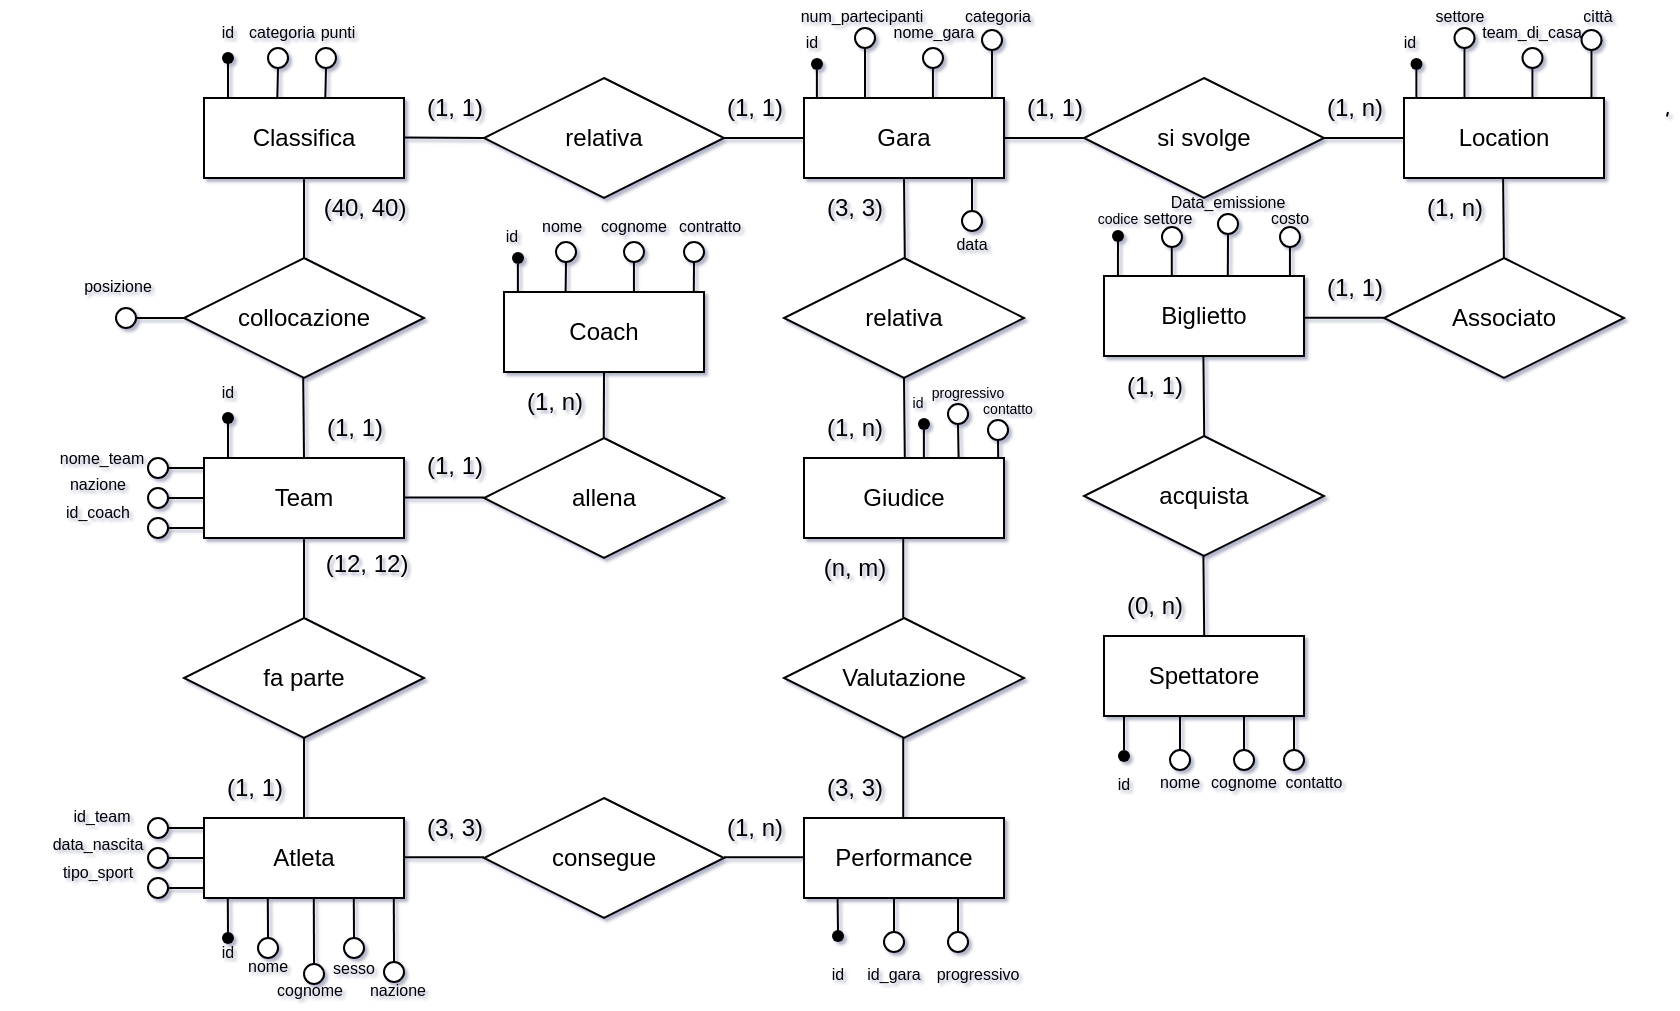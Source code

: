 <mxfile version="20.8.20" type="device"><diagram id="R2lEEEUBdFMjLlhIrx00" name="Page-1"><mxGraphModel dx="562" dy="282" grid="1" gridSize="10" guides="1" tooltips="1" connect="1" arrows="1" fold="1" page="1" pageScale="1" pageWidth="1200" pageHeight="1920" background="#ffffff" math="0" shadow="1" extFonts="Permanent Marker^https://fonts.googleapis.com/css?family=Permanent+Marker"><root><mxCell id="0"/><mxCell id="1" parent="0"/><mxCell id="a31ttIIIxJfqRRS7j7J6-1" value="Gara" style="whiteSpace=wrap;html=1;align=center;rounded=0;labelBackgroundColor=none;" parent="1" vertex="1"><mxGeometry x="538" y="241" width="100" height="40" as="geometry"/></mxCell><mxCell id="a31ttIIIxJfqRRS7j7J6-3" value="relativa" style="shape=rhombus;perimeter=rhombusPerimeter;whiteSpace=wrap;html=1;align=center;rounded=0;labelBackgroundColor=none;" parent="1" vertex="1"><mxGeometry x="378" y="231" width="120" height="60" as="geometry"/></mxCell><mxCell id="a31ttIIIxJfqRRS7j7J6-6" value="Team" style="whiteSpace=wrap;html=1;align=center;rounded=0;labelBackgroundColor=none;" parent="1" vertex="1"><mxGeometry x="238" y="421" width="100" height="40" as="geometry"/></mxCell><mxCell id="a31ttIIIxJfqRRS7j7J6-7" value="collocazione" style="shape=rhombus;perimeter=rhombusPerimeter;whiteSpace=wrap;html=1;align=center;rounded=0;labelBackgroundColor=none;" parent="1" vertex="1"><mxGeometry x="228" y="321" width="120" height="60" as="geometry"/></mxCell><mxCell id="38" value="Classifica" style="whiteSpace=wrap;html=1;align=center;rounded=0;labelBackgroundColor=none;" parent="1" vertex="1"><mxGeometry x="238" y="241" width="100" height="40" as="geometry"/></mxCell><mxCell id="40" value="" style="endArrow=none;html=1;rounded=0;labelBackgroundColor=none;fontColor=default;exitX=1;exitY=0.5;exitDx=0;exitDy=0;" parent="1" source="a31ttIIIxJfqRRS7j7J6-3" edge="1"><mxGeometry width="50" height="50" relative="1" as="geometry"><mxPoint x="667.91" y="331" as="sourcePoint"/><mxPoint x="538" y="261" as="targetPoint"/></mxGeometry></mxCell><mxCell id="41" value="" style="endArrow=none;html=1;rounded=0;labelBackgroundColor=none;fontColor=default;exitX=1;exitY=0.5;exitDx=0;exitDy=0;" parent="1" edge="1"><mxGeometry width="50" height="50" relative="1" as="geometry"><mxPoint x="338" y="260.7" as="sourcePoint"/><mxPoint x="378" y="261" as="targetPoint"/></mxGeometry></mxCell><mxCell id="42" value="" style="endArrow=none;html=1;rounded=0;labelBackgroundColor=none;fontColor=default;exitX=0.5;exitY=1;exitDx=0;exitDy=0;" parent="1" source="38" edge="1"><mxGeometry width="50" height="50" relative="1" as="geometry"><mxPoint x="548" y="281" as="sourcePoint"/><mxPoint x="288" y="321" as="targetPoint"/></mxGeometry></mxCell><mxCell id="43" value="" style="endArrow=none;html=1;rounded=0;labelBackgroundColor=none;fontColor=default;exitX=0.5;exitY=1;exitDx=0;exitDy=0;" parent="1" edge="1"><mxGeometry width="50" height="50" relative="1" as="geometry"><mxPoint x="287.6" y="381" as="sourcePoint"/><mxPoint x="288" y="421" as="targetPoint"/></mxGeometry></mxCell><mxCell id="44" value="(40, 40)" style="text;html=1;align=center;verticalAlign=middle;resizable=0;points=[];autosize=1;strokeColor=none;fillColor=none;" parent="1" vertex="1"><mxGeometry x="288" y="281" width="60" height="30" as="geometry"/></mxCell><mxCell id="45" value="(1, 1)" style="text;html=1;align=center;verticalAlign=middle;resizable=0;points=[];autosize=1;strokeColor=none;fillColor=none;" parent="1" vertex="1"><mxGeometry x="288" y="391" width="50" height="30" as="geometry"/></mxCell><mxCell id="46" value="(1, 1)" style="text;html=1;align=center;verticalAlign=middle;resizable=0;points=[];autosize=1;strokeColor=none;fillColor=none;" parent="1" vertex="1"><mxGeometry x="338" y="231" width="50" height="30" as="geometry"/></mxCell><mxCell id="47" value="(1, 1)" style="text;html=1;align=center;verticalAlign=middle;resizable=0;points=[];autosize=1;strokeColor=none;fillColor=none;" parent="1" vertex="1"><mxGeometry x="488" y="231" width="50" height="30" as="geometry"/></mxCell><mxCell id="51" value="Giudice" style="whiteSpace=wrap;html=1;align=center;rounded=0;labelBackgroundColor=none;" parent="1" vertex="1"><mxGeometry x="538" y="421" width="100" height="40" as="geometry"/></mxCell><mxCell id="52" value="consegue" style="shape=rhombus;perimeter=rhombusPerimeter;whiteSpace=wrap;html=1;align=center;rounded=0;labelBackgroundColor=none;" parent="1" vertex="1"><mxGeometry x="378" y="591" width="120" height="60" as="geometry"/></mxCell><mxCell id="54" value="" style="endArrow=none;html=1;rounded=0;labelBackgroundColor=none;fontColor=default;exitX=1;exitY=0.5;exitDx=0;exitDy=0;" parent="1" edge="1"><mxGeometry width="50" height="50" relative="1" as="geometry"><mxPoint x="338" y="620.68" as="sourcePoint"/><mxPoint x="378" y="620.68" as="targetPoint"/></mxGeometry></mxCell><mxCell id="55" value="" style="endArrow=none;html=1;rounded=0;labelBackgroundColor=none;fontColor=default;exitX=1;exitY=0.5;exitDx=0;exitDy=0;" parent="1" edge="1"><mxGeometry width="50" height="50" relative="1" as="geometry"><mxPoint x="498" y="620.68" as="sourcePoint"/><mxPoint x="538" y="620.68" as="targetPoint"/></mxGeometry></mxCell><mxCell id="56" value="(12, 12)" style="text;html=1;align=center;verticalAlign=middle;resizable=0;points=[];autosize=1;strokeColor=none;fillColor=none;" parent="1" vertex="1"><mxGeometry x="289" y="461" width="59" height="26" as="geometry"/></mxCell><mxCell id="57" value="(1, 1)" style="text;html=1;align=center;verticalAlign=middle;resizable=0;points=[];autosize=1;strokeColor=none;fillColor=none;" parent="1" vertex="1"><mxGeometry x="238" y="571" width="50" height="30" as="geometry"/></mxCell><mxCell id="58" value="fa parte" style="shape=rhombus;perimeter=rhombusPerimeter;whiteSpace=wrap;html=1;align=center;rounded=0;labelBackgroundColor=none;" parent="1" vertex="1"><mxGeometry x="228" y="501" width="120" height="60" as="geometry"/></mxCell><mxCell id="59" value="Atleta" style="whiteSpace=wrap;html=1;align=center;rounded=0;labelBackgroundColor=none;" parent="1" vertex="1"><mxGeometry x="238" y="601" width="100" height="40" as="geometry"/></mxCell><mxCell id="60" value="" style="endArrow=none;html=1;rounded=0;labelBackgroundColor=none;fontColor=default;exitX=0.5;exitY=1;exitDx=0;exitDy=0;" parent="1" source="a31ttIIIxJfqRRS7j7J6-6" edge="1"><mxGeometry width="50" height="50" relative="1" as="geometry"><mxPoint x="287.17" y="481" as="sourcePoint"/><mxPoint x="288" y="501" as="targetPoint"/></mxGeometry></mxCell><mxCell id="61" value="" style="endArrow=none;html=1;rounded=0;labelBackgroundColor=none;fontColor=default;exitX=0.5;exitY=1;exitDx=0;exitDy=0;" parent="1" edge="1"><mxGeometry width="50" height="50" relative="1" as="geometry"><mxPoint x="288.0" y="561" as="sourcePoint"/><mxPoint x="288" y="601" as="targetPoint"/></mxGeometry></mxCell><mxCell id="63" value="Performance" style="whiteSpace=wrap;html=1;align=center;rounded=0;labelBackgroundColor=none;" parent="1" vertex="1"><mxGeometry x="538" y="601" width="100" height="40" as="geometry"/></mxCell><mxCell id="64" value="Valutazione" style="shape=rhombus;perimeter=rhombusPerimeter;whiteSpace=wrap;html=1;align=center;rounded=0;labelBackgroundColor=none;" parent="1" vertex="1"><mxGeometry x="528" y="501" width="120" height="60" as="geometry"/></mxCell><mxCell id="65" value="" style="endArrow=none;html=1;rounded=0;labelBackgroundColor=none;fontColor=default;exitX=0.5;exitY=1;exitDx=0;exitDy=0;" parent="1" edge="1"><mxGeometry width="50" height="50" relative="1" as="geometry"><mxPoint x="587.62" y="461" as="sourcePoint"/><mxPoint x="587.62" y="501" as="targetPoint"/></mxGeometry></mxCell><mxCell id="66" value="" style="endArrow=none;html=1;rounded=0;labelBackgroundColor=none;fontColor=default;exitX=0.5;exitY=1;exitDx=0;exitDy=0;" parent="1" edge="1"><mxGeometry width="50" height="50" relative="1" as="geometry"><mxPoint x="587.62" y="561" as="sourcePoint"/><mxPoint x="587.62" y="601" as="targetPoint"/></mxGeometry></mxCell><mxCell id="67" value="(3, 3)" style="text;html=1;align=center;verticalAlign=middle;resizable=0;points=[];autosize=1;strokeColor=none;fillColor=none;" parent="1" vertex="1"><mxGeometry x="538" y="571" width="50" height="30" as="geometry"/></mxCell><mxCell id="68" value="(n, m)" style="text;html=1;align=center;verticalAlign=middle;resizable=0;points=[];autosize=1;strokeColor=none;fillColor=none;" parent="1" vertex="1"><mxGeometry x="538" y="461" width="50" height="30" as="geometry"/></mxCell><mxCell id="69" value="relativa" style="shape=rhombus;perimeter=rhombusPerimeter;whiteSpace=wrap;html=1;align=center;rounded=0;labelBackgroundColor=none;" parent="1" vertex="1"><mxGeometry x="528" y="321" width="120" height="60" as="geometry"/></mxCell><mxCell id="70" value="" style="endArrow=none;html=1;rounded=0;labelBackgroundColor=none;fontColor=default;exitX=0.5;exitY=1;exitDx=0;exitDy=0;" parent="1" edge="1"><mxGeometry width="50" height="50" relative="1" as="geometry"><mxPoint x="588" y="381" as="sourcePoint"/><mxPoint x="588.4" y="421" as="targetPoint"/></mxGeometry></mxCell><mxCell id="71" value="" style="endArrow=none;html=1;rounded=0;labelBackgroundColor=none;fontColor=default;exitX=0.5;exitY=1;exitDx=0;exitDy=0;" parent="1" edge="1"><mxGeometry width="50" height="50" relative="1" as="geometry"><mxPoint x="588.0" y="281" as="sourcePoint"/><mxPoint x="588.4" y="321" as="targetPoint"/></mxGeometry></mxCell><mxCell id="73" value="(3, 3)" style="text;html=1;align=center;verticalAlign=middle;resizable=0;points=[];autosize=1;strokeColor=none;fillColor=none;" parent="1" vertex="1"><mxGeometry x="338" y="591" width="50" height="30" as="geometry"/></mxCell><mxCell id="74" value="(1, n)" style="text;html=1;align=center;verticalAlign=middle;resizable=0;points=[];autosize=1;strokeColor=none;fillColor=none;" parent="1" vertex="1"><mxGeometry x="488" y="591" width="50" height="30" as="geometry"/></mxCell><mxCell id="75" value="(1, n)" style="text;html=1;align=center;verticalAlign=middle;resizable=0;points=[];autosize=1;strokeColor=none;fillColor=none;" parent="1" vertex="1"><mxGeometry x="538" y="391" width="50" height="30" as="geometry"/></mxCell><mxCell id="76" value="(3, 3)" style="text;html=1;align=center;verticalAlign=middle;resizable=0;points=[];autosize=1;strokeColor=none;fillColor=none;" parent="1" vertex="1"><mxGeometry x="538" y="281" width="50" height="30" as="geometry"/></mxCell><mxCell id="77" value="Location" style="whiteSpace=wrap;html=1;align=center;rounded=0;labelBackgroundColor=none;" parent="1" vertex="1"><mxGeometry x="838" y="241" width="100" height="40" as="geometry"/></mxCell><mxCell id="78" value="si svolge" style="shape=rhombus;perimeter=rhombusPerimeter;whiteSpace=wrap;html=1;align=center;rounded=0;labelBackgroundColor=none;" parent="1" vertex="1"><mxGeometry x="678" y="231" width="120" height="60" as="geometry"/></mxCell><mxCell id="79" value="" style="endArrow=none;html=1;rounded=0;labelBackgroundColor=none;fontColor=default;exitX=1;exitY=0.5;exitDx=0;exitDy=0;" parent="1" edge="1"><mxGeometry width="50" height="50" relative="1" as="geometry"><mxPoint x="638" y="261" as="sourcePoint"/><mxPoint x="678" y="261" as="targetPoint"/></mxGeometry></mxCell><mxCell id="80" value="" style="endArrow=none;html=1;rounded=0;labelBackgroundColor=none;fontColor=default;exitX=1;exitY=0.5;exitDx=0;exitDy=0;" parent="1" edge="1"><mxGeometry width="50" height="50" relative="1" as="geometry"><mxPoint x="798" y="261" as="sourcePoint"/><mxPoint x="838" y="261" as="targetPoint"/></mxGeometry></mxCell><mxCell id="81" value="(1, n)" style="text;html=1;align=center;verticalAlign=middle;resizable=0;points=[];autosize=1;strokeColor=none;fillColor=none;" parent="1" vertex="1"><mxGeometry x="788" y="231" width="50" height="30" as="geometry"/></mxCell><mxCell id="82" value="(1, 1)" style="text;html=1;align=center;verticalAlign=middle;resizable=0;points=[];autosize=1;strokeColor=none;fillColor=none;" parent="1" vertex="1"><mxGeometry x="638" y="231" width="50" height="30" as="geometry"/></mxCell><mxCell id="84" value="Biglietto" style="whiteSpace=wrap;html=1;align=center;rounded=0;labelBackgroundColor=none;" parent="1" vertex="1"><mxGeometry x="688" y="330" width="100" height="40" as="geometry"/></mxCell><mxCell id="85" value="Associato" style="shape=rhombus;perimeter=rhombusPerimeter;whiteSpace=wrap;html=1;align=center;rounded=0;labelBackgroundColor=none;" parent="1" vertex="1"><mxGeometry x="828" y="321" width="120" height="60" as="geometry"/></mxCell><mxCell id="86" value="Spettatore" style="whiteSpace=wrap;html=1;align=center;rounded=0;labelBackgroundColor=none;" parent="1" vertex="1"><mxGeometry x="688" y="510" width="100" height="40" as="geometry"/></mxCell><mxCell id="88" value="acquista" style="shape=rhombus;perimeter=rhombusPerimeter;whiteSpace=wrap;html=1;align=center;rounded=0;labelBackgroundColor=none;" parent="1" vertex="1"><mxGeometry x="678" y="410" width="120" height="60" as="geometry"/></mxCell><mxCell id="89" value="" style="endArrow=none;html=1;rounded=0;labelBackgroundColor=none;fontColor=default;exitX=0.5;exitY=1;exitDx=0;exitDy=0;" parent="1" edge="1"><mxGeometry width="50" height="50" relative="1" as="geometry"><mxPoint x="887.55" y="281" as="sourcePoint"/><mxPoint x="887.95" y="321" as="targetPoint"/></mxGeometry></mxCell><mxCell id="91" value="" style="endArrow=none;html=1;rounded=0;labelBackgroundColor=none;fontColor=default;exitX=0.5;exitY=1;exitDx=0;exitDy=0;" parent="1" edge="1"><mxGeometry width="50" height="50" relative="1" as="geometry"><mxPoint x="737.7" y="370" as="sourcePoint"/><mxPoint x="738.1" y="410" as="targetPoint"/></mxGeometry></mxCell><mxCell id="92" value="" style="endArrow=none;html=1;rounded=0;labelBackgroundColor=none;fontColor=default;exitX=0.5;exitY=1;exitDx=0;exitDy=0;" parent="1" edge="1"><mxGeometry width="50" height="50" relative="1" as="geometry"><mxPoint x="737.7" y="470" as="sourcePoint"/><mxPoint x="738.1" y="510" as="targetPoint"/></mxGeometry></mxCell><mxCell id="93" value="(1, 1)" style="text;html=1;align=center;verticalAlign=middle;resizable=0;points=[];autosize=1;strokeColor=none;fillColor=none;" parent="1" vertex="1"><mxGeometry x="788" y="321" width="50" height="30" as="geometry"/></mxCell><mxCell id="94" value="(1, n)" style="text;html=1;align=center;verticalAlign=middle;resizable=0;points=[];autosize=1;strokeColor=none;fillColor=none;" parent="1" vertex="1"><mxGeometry x="838" y="281" width="50" height="30" as="geometry"/></mxCell><mxCell id="95" value="(1, 1)" style="text;html=1;align=center;verticalAlign=middle;resizable=0;points=[];autosize=1;strokeColor=none;fillColor=none;" parent="1" vertex="1"><mxGeometry x="688" y="370" width="50" height="30" as="geometry"/></mxCell><mxCell id="96" value="(0, n)" style="text;html=1;align=center;verticalAlign=middle;resizable=0;points=[];autosize=1;strokeColor=none;fillColor=none;" parent="1" vertex="1"><mxGeometry x="688" y="480" width="50" height="30" as="geometry"/></mxCell><mxCell id="EybDoOjj2A7K3LiurTQ--96" value="" style="endArrow=none;html=1;rounded=0;labelBackgroundColor=none;fontColor=default;startArrow=none;" parent="1" source="EybDoOjj2A7K3LiurTQ--100" edge="1"><mxGeometry width="50" height="50" relative="1" as="geometry"><mxPoint x="159.91" y="421" as="sourcePoint"/><mxPoint x="250" y="221" as="targetPoint"/></mxGeometry></mxCell><mxCell id="EybDoOjj2A7K3LiurTQ--97" value="" style="endArrow=none;html=1;rounded=0;labelBackgroundColor=none;fontColor=default;startArrow=none;" parent="1" source="EybDoOjj2A7K3LiurTQ--102" edge="1"><mxGeometry width="50" height="50" relative="1" as="geometry"><mxPoint x="274.66" y="241" as="sourcePoint"/><mxPoint x="274.66" y="221" as="targetPoint"/></mxGeometry></mxCell><mxCell id="EybDoOjj2A7K3LiurTQ--98" value="" style="endArrow=none;html=1;rounded=0;labelBackgroundColor=none;fontColor=default;entryX=1;entryY=0.5;entryDx=0;entryDy=0;exitX=1;exitY=0.75;exitDx=0;exitDy=0;startArrow=none;" parent="1" source="EybDoOjj2A7K3LiurTQ--102" target="EybDoOjj2A7K3LiurTQ--102" edge="1"><mxGeometry width="50" height="50" relative="1" as="geometry"><mxPoint x="-30.19" y="611" as="sourcePoint"/><mxPoint x="-30.19" y="591" as="targetPoint"/><Array as="points"/></mxGeometry></mxCell><mxCell id="EybDoOjj2A7K3LiurTQ--99" value="" style="endArrow=none;html=1;rounded=0;labelBackgroundColor=none;fontColor=default;" parent="1" target="EybDoOjj2A7K3LiurTQ--100" edge="1"><mxGeometry width="50" height="50" relative="1" as="geometry"><mxPoint x="250" y="241" as="sourcePoint"/><mxPoint x="159.91" y="401" as="targetPoint"/></mxGeometry></mxCell><mxCell id="EybDoOjj2A7K3LiurTQ--100" value="" style="shape=waypoint;fillStyle=solid;size=6;pointerEvents=1;points=[];fillColor=none;resizable=0;rotatable=0;perimeter=centerPerimeter;snapToPoint=1;rounded=0;labelBackgroundColor=none;" parent="1" vertex="1"><mxGeometry x="240" y="211" width="20" height="20" as="geometry"/></mxCell><mxCell id="EybDoOjj2A7K3LiurTQ--101" value="" style="endArrow=none;html=1;rounded=0;labelBackgroundColor=none;fontColor=default;" parent="1" target="EybDoOjj2A7K3LiurTQ--102" edge="1"><mxGeometry width="50" height="50" relative="1" as="geometry"><mxPoint x="274.66" y="241" as="sourcePoint"/><mxPoint x="274.66" y="221" as="targetPoint"/></mxGeometry></mxCell><mxCell id="EybDoOjj2A7K3LiurTQ--102" value="" style="ellipse;whiteSpace=wrap;html=1;" parent="1" vertex="1"><mxGeometry x="270" y="216" width="10" height="10" as="geometry"/></mxCell><mxCell id="EybDoOjj2A7K3LiurTQ--103" value="&lt;span style=&quot;font-size: 8px;&quot;&gt;id&lt;/span&gt;" style="text;html=1;strokeColor=none;fillColor=none;align=center;verticalAlign=middle;whiteSpace=wrap;rounded=0;" parent="1" vertex="1"><mxGeometry x="243" y="203" width="14" height="8" as="geometry"/></mxCell><mxCell id="EybDoOjj2A7K3LiurTQ--104" value="&lt;span style=&quot;font-size: 8px;&quot;&gt;categoria&lt;/span&gt;" style="text;html=1;strokeColor=none;fillColor=none;align=center;verticalAlign=middle;whiteSpace=wrap;rounded=0;" parent="1" vertex="1"><mxGeometry x="270" y="203" width="14" height="8" as="geometry"/></mxCell><mxCell id="EybDoOjj2A7K3LiurTQ--105" value="" style="endArrow=none;html=1;rounded=0;labelBackgroundColor=none;fontColor=default;startArrow=none;" parent="1" edge="1"><mxGeometry width="50" height="50" relative="1" as="geometry"><mxPoint x="137" y="295" as="sourcePoint"/><mxPoint x="137" y="295" as="targetPoint"/></mxGeometry></mxCell><mxCell id="EybDoOjj2A7K3LiurTQ--106" value="" style="endArrow=none;html=1;rounded=0;labelBackgroundColor=none;fontColor=default;startArrow=none;" parent="1" source="EybDoOjj2A7K3LiurTQ--110" edge="1"><mxGeometry width="50" height="50" relative="1" as="geometry"><mxPoint x="194.66" y="368" as="sourcePoint"/><mxPoint x="194.66" y="348" as="targetPoint"/></mxGeometry></mxCell><mxCell id="EybDoOjj2A7K3LiurTQ--107" value="" style="endArrow=none;html=1;rounded=0;labelBackgroundColor=none;fontColor=default;entryX=1;entryY=0.5;entryDx=0;entryDy=0;exitX=1;exitY=0.75;exitDx=0;exitDy=0;startArrow=none;" parent="1" source="EybDoOjj2A7K3LiurTQ--110" target="EybDoOjj2A7K3LiurTQ--110" edge="1"><mxGeometry width="50" height="50" relative="1" as="geometry"><mxPoint x="-110.19" y="738" as="sourcePoint"/><mxPoint x="-110.19" y="718" as="targetPoint"/><Array as="points"/></mxGeometry></mxCell><mxCell id="EybDoOjj2A7K3LiurTQ--109" value="" style="endArrow=none;html=1;rounded=0;labelBackgroundColor=none;fontColor=default;exitX=0;exitY=0.5;exitDx=0;exitDy=0;" parent="1" source="a31ttIIIxJfqRRS7j7J6-7" target="EybDoOjj2A7K3LiurTQ--110" edge="1"><mxGeometry width="50" height="50" relative="1" as="geometry"><mxPoint x="190" y="295" as="sourcePoint"/><mxPoint x="161.66" y="295" as="targetPoint"/></mxGeometry></mxCell><mxCell id="EybDoOjj2A7K3LiurTQ--110" value="" style="ellipse;whiteSpace=wrap;html=1;" parent="1" vertex="1"><mxGeometry x="194" y="346" width="10" height="10" as="geometry"/></mxCell><mxCell id="EybDoOjj2A7K3LiurTQ--113" value="" style="endArrow=none;html=1;rounded=0;labelBackgroundColor=none;fontColor=default;startArrow=none;" parent="1" edge="1"><mxGeometry width="50" height="50" relative="1" as="geometry"><mxPoint x="238" y="401" as="sourcePoint"/><mxPoint x="238" y="401" as="targetPoint"/></mxGeometry></mxCell><mxCell id="EybDoOjj2A7K3LiurTQ--118" value="" style="endArrow=none;html=1;rounded=0;labelBackgroundColor=none;fontColor=default;exitX=0.32;exitY=0.01;exitDx=0;exitDy=0;exitPerimeter=0;" parent="1" edge="1"><mxGeometry width="50" height="50" relative="1" as="geometry"><mxPoint x="250" y="421" as="sourcePoint"/><mxPoint x="250" y="401" as="targetPoint"/></mxGeometry></mxCell><mxCell id="EybDoOjj2A7K3LiurTQ--120" value="&lt;span style=&quot;font-size: 8px;&quot;&gt;id&lt;/span&gt;" style="text;html=1;strokeColor=none;fillColor=none;align=center;verticalAlign=middle;whiteSpace=wrap;rounded=0;" parent="1" vertex="1"><mxGeometry x="243" y="383" width="14" height="8" as="geometry"/></mxCell><mxCell id="EybDoOjj2A7K3LiurTQ--121" value="&lt;span style=&quot;font-size: 8px;&quot;&gt;nome_team&lt;/span&gt;" style="text;html=1;strokeColor=none;fillColor=none;align=center;verticalAlign=middle;whiteSpace=wrap;rounded=0;" parent="1" vertex="1"><mxGeometry x="180" y="416" width="14" height="8" as="geometry"/></mxCell><mxCell id="EybDoOjj2A7K3LiurTQ--125" value="" style="endArrow=none;html=1;rounded=0;labelBackgroundColor=none;fontColor=default;startArrow=none;" parent="1" source="EybDoOjj2A7K3LiurTQ--130" edge="1"><mxGeometry width="50" height="50" relative="1" as="geometry"><mxPoint x="214.66" y="446" as="sourcePoint"/><mxPoint x="214.66" y="426" as="targetPoint"/></mxGeometry></mxCell><mxCell id="EybDoOjj2A7K3LiurTQ--126" value="" style="endArrow=none;html=1;rounded=0;labelBackgroundColor=none;fontColor=default;entryX=1;entryY=0.5;entryDx=0;entryDy=0;exitX=1;exitY=0.75;exitDx=0;exitDy=0;startArrow=none;" parent="1" source="EybDoOjj2A7K3LiurTQ--130" target="EybDoOjj2A7K3LiurTQ--130" edge="1"><mxGeometry width="50" height="50" relative="1" as="geometry"><mxPoint x="-90.19" y="816" as="sourcePoint"/><mxPoint x="-90.19" y="796" as="targetPoint"/><Array as="points"/></mxGeometry></mxCell><mxCell id="EybDoOjj2A7K3LiurTQ--129" value="" style="endArrow=none;html=1;rounded=0;labelBackgroundColor=none;fontColor=default;exitX=0;exitY=0.125;exitDx=0;exitDy=0;exitPerimeter=0;" parent="1" source="a31ttIIIxJfqRRS7j7J6-6" target="EybDoOjj2A7K3LiurTQ--130" edge="1"><mxGeometry width="50" height="50" relative="1" as="geometry"><mxPoint x="214.66" y="446" as="sourcePoint"/><mxPoint x="214.66" y="426" as="targetPoint"/></mxGeometry></mxCell><mxCell id="EybDoOjj2A7K3LiurTQ--130" value="" style="ellipse;whiteSpace=wrap;html=1;" parent="1" vertex="1"><mxGeometry x="210" y="421" width="10" height="10" as="geometry"/></mxCell><mxCell id="EybDoOjj2A7K3LiurTQ--131" value="" style="endArrow=none;html=1;rounded=0;labelBackgroundColor=none;fontColor=default;startArrow=none;" parent="1" source="EybDoOjj2A7K3LiurTQ--134" edge="1"><mxGeometry width="50" height="50" relative="1" as="geometry"><mxPoint x="214.66" y="461" as="sourcePoint"/><mxPoint x="214.66" y="441" as="targetPoint"/></mxGeometry></mxCell><mxCell id="EybDoOjj2A7K3LiurTQ--132" value="" style="endArrow=none;html=1;rounded=0;labelBackgroundColor=none;fontColor=default;entryX=1;entryY=0.5;entryDx=0;entryDy=0;exitX=1;exitY=0.75;exitDx=0;exitDy=0;startArrow=none;" parent="1" source="EybDoOjj2A7K3LiurTQ--134" target="EybDoOjj2A7K3LiurTQ--134" edge="1"><mxGeometry width="50" height="50" relative="1" as="geometry"><mxPoint x="-90.19" y="831" as="sourcePoint"/><mxPoint x="-90.19" y="811" as="targetPoint"/><Array as="points"/></mxGeometry></mxCell><mxCell id="EybDoOjj2A7K3LiurTQ--133" value="" style="endArrow=none;html=1;rounded=0;labelBackgroundColor=none;fontColor=default;exitX=0;exitY=0.125;exitDx=0;exitDy=0;exitPerimeter=0;" parent="1" target="EybDoOjj2A7K3LiurTQ--134" edge="1"><mxGeometry width="50" height="50" relative="1" as="geometry"><mxPoint x="238" y="441" as="sourcePoint"/><mxPoint x="214.66" y="441" as="targetPoint"/></mxGeometry></mxCell><mxCell id="EybDoOjj2A7K3LiurTQ--134" value="" style="ellipse;whiteSpace=wrap;html=1;" parent="1" vertex="1"><mxGeometry x="210" y="436" width="10" height="10" as="geometry"/></mxCell><mxCell id="EybDoOjj2A7K3LiurTQ--139" value="" style="endArrow=none;html=1;rounded=0;labelBackgroundColor=none;fontColor=default;startArrow=none;" parent="1" source="EybDoOjj2A7K3LiurTQ--142" edge="1"><mxGeometry width="50" height="50" relative="1" as="geometry"><mxPoint x="214.66" y="476" as="sourcePoint"/><mxPoint x="214.66" y="456" as="targetPoint"/></mxGeometry></mxCell><mxCell id="EybDoOjj2A7K3LiurTQ--140" value="" style="endArrow=none;html=1;rounded=0;labelBackgroundColor=none;fontColor=default;entryX=1;entryY=0.5;entryDx=0;entryDy=0;exitX=1;exitY=0.75;exitDx=0;exitDy=0;startArrow=none;" parent="1" source="EybDoOjj2A7K3LiurTQ--142" target="EybDoOjj2A7K3LiurTQ--142" edge="1"><mxGeometry width="50" height="50" relative="1" as="geometry"><mxPoint x="-90.19" y="846" as="sourcePoint"/><mxPoint x="-90.19" y="826" as="targetPoint"/><Array as="points"/></mxGeometry></mxCell><mxCell id="EybDoOjj2A7K3LiurTQ--141" value="" style="endArrow=none;html=1;rounded=0;labelBackgroundColor=none;fontColor=default;exitX=0;exitY=0.125;exitDx=0;exitDy=0;exitPerimeter=0;" parent="1" target="EybDoOjj2A7K3LiurTQ--142" edge="1"><mxGeometry width="50" height="50" relative="1" as="geometry"><mxPoint x="238" y="456" as="sourcePoint"/><mxPoint x="214.66" y="456" as="targetPoint"/></mxGeometry></mxCell><mxCell id="EybDoOjj2A7K3LiurTQ--142" value="" style="ellipse;whiteSpace=wrap;html=1;" parent="1" vertex="1"><mxGeometry x="210" y="451" width="10" height="10" as="geometry"/></mxCell><mxCell id="EybDoOjj2A7K3LiurTQ--143" value="&lt;span style=&quot;font-size: 8px;&quot;&gt;nazione&lt;/span&gt;" style="text;html=1;strokeColor=none;fillColor=none;align=center;verticalAlign=middle;whiteSpace=wrap;rounded=0;" parent="1" vertex="1"><mxGeometry x="180" y="426" width="10" height="14" as="geometry"/></mxCell><mxCell id="EybDoOjj2A7K3LiurTQ--144" value="&lt;span style=&quot;font-size: 8px;&quot;&gt;id_coach&lt;/span&gt;" style="text;html=1;strokeColor=none;fillColor=none;align=center;verticalAlign=middle;whiteSpace=wrap;rounded=0;" parent="1" vertex="1"><mxGeometry x="180" y="440" width="10" height="14" as="geometry"/></mxCell><mxCell id="EybDoOjj2A7K3LiurTQ--145" value="" style="shape=waypoint;fillStyle=solid;size=6;pointerEvents=1;points=[];fillColor=none;resizable=0;rotatable=0;perimeter=centerPerimeter;snapToPoint=1;rounded=0;labelBackgroundColor=none;" parent="1" vertex="1"><mxGeometry x="240" y="391" width="20" height="20" as="geometry"/></mxCell><mxCell id="EybDoOjj2A7K3LiurTQ--146" value="allena" style="shape=rhombus;perimeter=rhombusPerimeter;whiteSpace=wrap;html=1;align=center;rounded=0;labelBackgroundColor=none;" parent="1" vertex="1"><mxGeometry x="378" y="411" width="120" height="60" as="geometry"/></mxCell><mxCell id="EybDoOjj2A7K3LiurTQ--147" value="Coach" style="whiteSpace=wrap;html=1;align=center;rounded=0;labelBackgroundColor=none;" parent="1" vertex="1"><mxGeometry x="388" y="338" width="100" height="40" as="geometry"/></mxCell><mxCell id="EybDoOjj2A7K3LiurTQ--148" value="" style="endArrow=none;html=1;rounded=0;labelBackgroundColor=none;fontColor=default;exitX=1;exitY=0.5;exitDx=0;exitDy=0;" parent="1" edge="1"><mxGeometry width="50" height="50" relative="1" as="geometry"><mxPoint x="338" y="440.74" as="sourcePoint"/><mxPoint x="378" y="440.74" as="targetPoint"/></mxGeometry></mxCell><mxCell id="EybDoOjj2A7K3LiurTQ--149" value="" style="endArrow=none;html=1;rounded=0;labelBackgroundColor=none;fontColor=default;exitX=0.5;exitY=1;exitDx=0;exitDy=0;" parent="1" source="EybDoOjj2A7K3LiurTQ--147" edge="1"><mxGeometry width="50" height="50" relative="1" as="geometry"><mxPoint x="438.13" y="380" as="sourcePoint"/><mxPoint x="437.87" y="411" as="targetPoint"/></mxGeometry></mxCell><mxCell id="EybDoOjj2A7K3LiurTQ--150" value="(1, 1)" style="text;html=1;align=center;verticalAlign=middle;resizable=0;points=[];autosize=1;strokeColor=none;fillColor=none;" parent="1" vertex="1"><mxGeometry x="338" y="410" width="50" height="30" as="geometry"/></mxCell><mxCell id="EybDoOjj2A7K3LiurTQ--151" value="(1, n)" style="text;html=1;align=center;verticalAlign=middle;resizable=0;points=[];autosize=1;strokeColor=none;fillColor=none;" parent="1" vertex="1"><mxGeometry x="388" y="378" width="50" height="30" as="geometry"/></mxCell><mxCell id="EybDoOjj2A7K3LiurTQ--152" value="&lt;font style=&quot;font-size: 8px;&quot;&gt;id&lt;/font&gt;" style="text;html=1;strokeColor=none;fillColor=none;align=center;verticalAlign=middle;whiteSpace=wrap;rounded=0;" parent="1" vertex="1"><mxGeometry x="385" y="305" width="14" height="8" as="geometry"/></mxCell><mxCell id="EybDoOjj2A7K3LiurTQ--154" value="" style="endArrow=none;html=1;rounded=0;labelBackgroundColor=none;fontColor=default;entryX=1;entryY=0.5;entryDx=0;entryDy=0;exitX=1;exitY=0.75;exitDx=0;exitDy=0;startArrow=none;" parent="1" source="EybDoOjj2A7K3LiurTQ--156" target="EybDoOjj2A7K3LiurTQ--156" edge="1"><mxGeometry width="50" height="50" relative="1" as="geometry"><mxPoint x="119.81" y="708" as="sourcePoint"/><mxPoint x="119.81" y="688" as="targetPoint"/><Array as="points"/></mxGeometry></mxCell><mxCell id="EybDoOjj2A7K3LiurTQ--155" value="" style="endArrow=none;html=1;rounded=0;labelBackgroundColor=none;fontColor=default;exitX=0.308;exitY=0.012;exitDx=0;exitDy=0;exitPerimeter=0;" parent="1" source="EybDoOjj2A7K3LiurTQ--147" target="EybDoOjj2A7K3LiurTQ--156" edge="1"><mxGeometry width="50" height="50" relative="1" as="geometry"><mxPoint x="424.66" y="338" as="sourcePoint"/><mxPoint x="424.66" y="318" as="targetPoint"/></mxGeometry></mxCell><mxCell id="EybDoOjj2A7K3LiurTQ--156" value="" style="ellipse;whiteSpace=wrap;html=1;" parent="1" vertex="1"><mxGeometry x="414" y="313" width="10" height="10" as="geometry"/></mxCell><mxCell id="EybDoOjj2A7K3LiurTQ--157" value="&lt;font style=&quot;font-size: 8px;&quot;&gt;nome&lt;/font&gt;" style="text;html=1;strokeColor=none;fillColor=none;align=center;verticalAlign=middle;whiteSpace=wrap;rounded=0;" parent="1" vertex="1"><mxGeometry x="410" y="300" width="14" height="8" as="geometry"/></mxCell><mxCell id="EybDoOjj2A7K3LiurTQ--162" value="&lt;font style=&quot;font-size: 8px;&quot;&gt;cognome&lt;/font&gt;" style="text;html=1;strokeColor=none;fillColor=none;align=center;verticalAlign=middle;whiteSpace=wrap;rounded=0;" parent="1" vertex="1"><mxGeometry x="446" y="300" width="14" height="8" as="geometry"/></mxCell><mxCell id="EybDoOjj2A7K3LiurTQ--164" value="" style="endArrow=none;html=1;rounded=0;labelBackgroundColor=none;fontColor=default;entryX=1;entryY=0.5;entryDx=0;entryDy=0;exitX=1;exitY=0.75;exitDx=0;exitDy=0;startArrow=none;" parent="1" source="EybDoOjj2A7K3LiurTQ--166" target="EybDoOjj2A7K3LiurTQ--166" edge="1"><mxGeometry width="50" height="50" relative="1" as="geometry"><mxPoint x="173.81" y="708" as="sourcePoint"/><mxPoint x="173.81" y="688" as="targetPoint"/><Array as="points"/></mxGeometry></mxCell><mxCell id="EybDoOjj2A7K3LiurTQ--165" value="" style="endArrow=none;html=1;rounded=0;labelBackgroundColor=none;fontColor=default;exitX=0.949;exitY=-0.006;exitDx=0;exitDy=0;exitPerimeter=0;" parent="1" source="EybDoOjj2A7K3LiurTQ--147" target="EybDoOjj2A7K3LiurTQ--166" edge="1"><mxGeometry width="50" height="50" relative="1" as="geometry"><mxPoint x="478.66" y="338" as="sourcePoint"/><mxPoint x="478.66" y="318" as="targetPoint"/></mxGeometry></mxCell><mxCell id="EybDoOjj2A7K3LiurTQ--166" value="" style="ellipse;whiteSpace=wrap;html=1;" parent="1" vertex="1"><mxGeometry x="478" y="313" width="10" height="10" as="geometry"/></mxCell><mxCell id="EybDoOjj2A7K3LiurTQ--167" value="&lt;font style=&quot;font-size: 8px;&quot;&gt;contratto&lt;/font&gt;" style="text;html=1;strokeColor=none;fillColor=none;align=center;verticalAlign=middle;whiteSpace=wrap;rounded=0;" parent="1" vertex="1"><mxGeometry x="484" y="300" width="14" height="8" as="geometry"/></mxCell><mxCell id="EybDoOjj2A7K3LiurTQ--168" value="" style="shape=waypoint;fillStyle=solid;size=6;pointerEvents=1;points=[];fillColor=none;resizable=0;rotatable=0;perimeter=centerPerimeter;snapToPoint=1;rounded=0;labelBackgroundColor=none;" parent="1" vertex="1"><mxGeometry x="385" y="311" width="20" height="20" as="geometry"/></mxCell><mxCell id="EybDoOjj2A7K3LiurTQ--169" value="" style="endArrow=none;html=1;rounded=0;labelBackgroundColor=none;fontColor=default;exitX=0.271;exitY=-0.017;exitDx=0;exitDy=0;exitPerimeter=0;" parent="1" edge="1"><mxGeometry width="50" height="50" relative="1" as="geometry"><mxPoint x="394.94" y="338" as="sourcePoint"/><mxPoint x="394.94" y="324" as="targetPoint"/></mxGeometry></mxCell><mxCell id="EybDoOjj2A7K3LiurTQ--171" value="" style="ellipse;whiteSpace=wrap;html=1;" parent="1" vertex="1"><mxGeometry x="448" y="313" width="10" height="10" as="geometry"/></mxCell><mxCell id="EybDoOjj2A7K3LiurTQ--172" value="" style="endArrow=none;html=1;rounded=0;labelBackgroundColor=none;fontColor=default;exitX=0.308;exitY=0.012;exitDx=0;exitDy=0;exitPerimeter=0;" parent="1" edge="1"><mxGeometry width="50" height="50" relative="1" as="geometry"><mxPoint x="452.97" y="338" as="sourcePoint"/><mxPoint x="452.97" y="323" as="targetPoint"/></mxGeometry></mxCell><mxCell id="EybDoOjj2A7K3LiurTQ--173" value="&lt;font style=&quot;font-size: 8px;&quot;&gt;nazione&lt;/font&gt;" style="text;html=1;strokeColor=none;fillColor=none;align=center;verticalAlign=middle;whiteSpace=wrap;rounded=0;" parent="1" vertex="1"><mxGeometry x="328" y="682" width="14" height="8" as="geometry"/></mxCell><mxCell id="EybDoOjj2A7K3LiurTQ--174" value="" style="endArrow=none;html=1;rounded=0;labelBackgroundColor=none;fontColor=default;startArrow=none;" parent="1" source="EybDoOjj2A7K3LiurTQ--177" edge="1"><mxGeometry width="50" height="50" relative="1" as="geometry"><mxPoint x="214.66" y="626" as="sourcePoint"/><mxPoint x="214.66" y="606" as="targetPoint"/></mxGeometry></mxCell><mxCell id="EybDoOjj2A7K3LiurTQ--175" value="" style="endArrow=none;html=1;rounded=0;labelBackgroundColor=none;fontColor=default;entryX=1;entryY=0.5;entryDx=0;entryDy=0;exitX=1;exitY=0.75;exitDx=0;exitDy=0;startArrow=none;" parent="1" source="EybDoOjj2A7K3LiurTQ--177" target="EybDoOjj2A7K3LiurTQ--177" edge="1"><mxGeometry width="50" height="50" relative="1" as="geometry"><mxPoint x="-90.19" y="996" as="sourcePoint"/><mxPoint x="-90.19" y="976" as="targetPoint"/><Array as="points"/></mxGeometry></mxCell><mxCell id="EybDoOjj2A7K3LiurTQ--176" value="" style="endArrow=none;html=1;rounded=0;labelBackgroundColor=none;fontColor=default;exitX=0;exitY=0.125;exitDx=0;exitDy=0;exitPerimeter=0;" parent="1" target="EybDoOjj2A7K3LiurTQ--177" edge="1"><mxGeometry width="50" height="50" relative="1" as="geometry"><mxPoint x="238" y="606" as="sourcePoint"/><mxPoint x="214.66" y="606" as="targetPoint"/></mxGeometry></mxCell><mxCell id="EybDoOjj2A7K3LiurTQ--177" value="" style="ellipse;whiteSpace=wrap;html=1;" parent="1" vertex="1"><mxGeometry x="210" y="601" width="10" height="10" as="geometry"/></mxCell><mxCell id="EybDoOjj2A7K3LiurTQ--178" value="" style="endArrow=none;html=1;rounded=0;labelBackgroundColor=none;fontColor=default;startArrow=none;" parent="1" source="EybDoOjj2A7K3LiurTQ--181" edge="1"><mxGeometry width="50" height="50" relative="1" as="geometry"><mxPoint x="214.66" y="641" as="sourcePoint"/><mxPoint x="214.66" y="621" as="targetPoint"/></mxGeometry></mxCell><mxCell id="EybDoOjj2A7K3LiurTQ--179" value="" style="endArrow=none;html=1;rounded=0;labelBackgroundColor=none;fontColor=default;entryX=1;entryY=0.5;entryDx=0;entryDy=0;exitX=1;exitY=0.75;exitDx=0;exitDy=0;startArrow=none;" parent="1" source="EybDoOjj2A7K3LiurTQ--181" target="EybDoOjj2A7K3LiurTQ--181" edge="1"><mxGeometry width="50" height="50" relative="1" as="geometry"><mxPoint x="-90.19" y="1011" as="sourcePoint"/><mxPoint x="-90.19" y="991" as="targetPoint"/><Array as="points"/></mxGeometry></mxCell><mxCell id="EybDoOjj2A7K3LiurTQ--180" value="" style="endArrow=none;html=1;rounded=0;labelBackgroundColor=none;fontColor=default;exitX=0;exitY=0.125;exitDx=0;exitDy=0;exitPerimeter=0;" parent="1" target="EybDoOjj2A7K3LiurTQ--181" edge="1"><mxGeometry width="50" height="50" relative="1" as="geometry"><mxPoint x="238" y="621" as="sourcePoint"/><mxPoint x="214.66" y="621" as="targetPoint"/></mxGeometry></mxCell><mxCell id="EybDoOjj2A7K3LiurTQ--181" value="" style="ellipse;whiteSpace=wrap;html=1;" parent="1" vertex="1"><mxGeometry x="210" y="616" width="10" height="10" as="geometry"/></mxCell><mxCell id="EybDoOjj2A7K3LiurTQ--182" value="" style="endArrow=none;html=1;rounded=0;labelBackgroundColor=none;fontColor=default;startArrow=none;" parent="1" source="EybDoOjj2A7K3LiurTQ--185" edge="1"><mxGeometry width="50" height="50" relative="1" as="geometry"><mxPoint x="214.66" y="656" as="sourcePoint"/><mxPoint x="214.66" y="636" as="targetPoint"/></mxGeometry></mxCell><mxCell id="EybDoOjj2A7K3LiurTQ--183" value="" style="endArrow=none;html=1;rounded=0;labelBackgroundColor=none;fontColor=default;entryX=1;entryY=0.5;entryDx=0;entryDy=0;exitX=1;exitY=0.75;exitDx=0;exitDy=0;startArrow=none;" parent="1" source="EybDoOjj2A7K3LiurTQ--185" target="EybDoOjj2A7K3LiurTQ--185" edge="1"><mxGeometry width="50" height="50" relative="1" as="geometry"><mxPoint x="-90.19" y="1026" as="sourcePoint"/><mxPoint x="-90.19" y="1006" as="targetPoint"/><Array as="points"/></mxGeometry></mxCell><mxCell id="EybDoOjj2A7K3LiurTQ--184" value="" style="endArrow=none;html=1;rounded=0;labelBackgroundColor=none;fontColor=default;exitX=0;exitY=0.125;exitDx=0;exitDy=0;exitPerimeter=0;" parent="1" target="EybDoOjj2A7K3LiurTQ--185" edge="1"><mxGeometry width="50" height="50" relative="1" as="geometry"><mxPoint x="238" y="636" as="sourcePoint"/><mxPoint x="214.66" y="636" as="targetPoint"/></mxGeometry></mxCell><mxCell id="EybDoOjj2A7K3LiurTQ--185" value="" style="ellipse;whiteSpace=wrap;html=1;" parent="1" vertex="1"><mxGeometry x="210" y="631" width="10" height="10" as="geometry"/></mxCell><mxCell id="EybDoOjj2A7K3LiurTQ--186" value="&lt;span style=&quot;font-size: 8px;&quot;&gt;data_nascita&lt;/span&gt;" style="text;html=1;strokeColor=none;fillColor=none;align=center;verticalAlign=middle;whiteSpace=wrap;rounded=0;" parent="1" vertex="1"><mxGeometry x="180" y="606" width="10" height="14" as="geometry"/></mxCell><mxCell id="EybDoOjj2A7K3LiurTQ--187" value="&lt;span style=&quot;font-size: 8px;&quot;&gt;tipo_sport&lt;/span&gt;" style="text;html=1;strokeColor=none;fillColor=none;align=center;verticalAlign=middle;whiteSpace=wrap;rounded=0;" parent="1" vertex="1"><mxGeometry x="180" y="620" width="10" height="14" as="geometry"/></mxCell><mxCell id="EybDoOjj2A7K3LiurTQ--188" value="&lt;font style=&quot;font-size: 8px;&quot;&gt;id&lt;/font&gt;" style="text;html=1;strokeColor=none;fillColor=none;align=center;verticalAlign=middle;whiteSpace=wrap;rounded=0;" parent="1" vertex="1"><mxGeometry x="243" y="663" width="14" height="8" as="geometry"/></mxCell><mxCell id="EybDoOjj2A7K3LiurTQ--189" value="" style="endArrow=none;html=1;rounded=0;labelBackgroundColor=none;fontColor=default;entryX=1;entryY=0.5;entryDx=0;entryDy=0;exitX=1;exitY=0.75;exitDx=0;exitDy=0;startArrow=none;" parent="1" source="EybDoOjj2A7K3LiurTQ--191" target="EybDoOjj2A7K3LiurTQ--191" edge="1"><mxGeometry width="50" height="50" relative="1" as="geometry"><mxPoint x="-27.19" y="1088" as="sourcePoint"/><mxPoint x="-27.19" y="1068" as="targetPoint"/><Array as="points"/></mxGeometry></mxCell><mxCell id="EybDoOjj2A7K3LiurTQ--191" value="" style="ellipse;whiteSpace=wrap;html=1;" parent="1" vertex="1"><mxGeometry x="265" y="661" width="10" height="10" as="geometry"/></mxCell><mxCell id="EybDoOjj2A7K3LiurTQ--192" value="&lt;font style=&quot;font-size: 8px;&quot;&gt;nome&lt;/font&gt;" style="text;html=1;strokeColor=none;fillColor=none;align=center;verticalAlign=middle;whiteSpace=wrap;rounded=0;" parent="1" vertex="1"><mxGeometry x="263" y="670" width="14" height="8" as="geometry"/></mxCell><mxCell id="EybDoOjj2A7K3LiurTQ--193" value="&lt;font style=&quot;font-size: 8px;&quot;&gt;cognome&lt;/font&gt;" style="text;html=1;strokeColor=none;fillColor=none;align=center;verticalAlign=middle;whiteSpace=wrap;rounded=0;" parent="1" vertex="1"><mxGeometry x="284" y="682" width="14" height="8" as="geometry"/></mxCell><mxCell id="EybDoOjj2A7K3LiurTQ--197" value="&lt;font style=&quot;font-size: 8px;&quot;&gt;sesso&lt;/font&gt;" style="text;html=1;strokeColor=none;fillColor=none;align=center;verticalAlign=middle;whiteSpace=wrap;rounded=0;" parent="1" vertex="1"><mxGeometry x="306" y="671" width="14" height="8" as="geometry"/></mxCell><mxCell id="EybDoOjj2A7K3LiurTQ--199" value="" style="endArrow=none;html=1;rounded=0;labelBackgroundColor=none;fontColor=default;" parent="1" edge="1"><mxGeometry width="50" height="50" relative="1" as="geometry"><mxPoint x="250" y="661" as="sourcePoint"/><mxPoint x="249.9" y="641" as="targetPoint"/></mxGeometry></mxCell><mxCell id="EybDoOjj2A7K3LiurTQ--202" value="" style="endArrow=none;html=1;rounded=0;labelBackgroundColor=none;fontColor=default;exitX=0.5;exitY=0;exitDx=0;exitDy=0;" parent="1" source="EybDoOjj2A7K3LiurTQ--191" edge="1"><mxGeometry width="50" height="50" relative="1" as="geometry"><mxPoint x="270" y="661" as="sourcePoint"/><mxPoint x="269.9" y="641" as="targetPoint"/></mxGeometry></mxCell><mxCell id="EybDoOjj2A7K3LiurTQ--203" value="" style="endArrow=none;html=1;rounded=0;labelBackgroundColor=none;fontColor=default;entryX=1;entryY=0.5;entryDx=0;entryDy=0;exitX=1;exitY=0.75;exitDx=0;exitDy=0;startArrow=none;" parent="1" source="EybDoOjj2A7K3LiurTQ--204" target="EybDoOjj2A7K3LiurTQ--204" edge="1"><mxGeometry width="50" height="50" relative="1" as="geometry"><mxPoint x="-4.19" y="1088.5" as="sourcePoint"/><mxPoint x="-4.19" y="1068.5" as="targetPoint"/><Array as="points"/></mxGeometry></mxCell><mxCell id="EybDoOjj2A7K3LiurTQ--204" value="" style="ellipse;whiteSpace=wrap;html=1;" parent="1" vertex="1"><mxGeometry x="288" y="674" width="10" height="10" as="geometry"/></mxCell><mxCell id="EybDoOjj2A7K3LiurTQ--205" value="" style="endArrow=none;html=1;rounded=0;labelBackgroundColor=none;fontColor=default;exitX=0.5;exitY=0;exitDx=0;exitDy=0;" parent="1" source="EybDoOjj2A7K3LiurTQ--204" edge="1"><mxGeometry width="50" height="50" relative="1" as="geometry"><mxPoint x="293" y="661.5" as="sourcePoint"/><mxPoint x="292.9" y="641.5" as="targetPoint"/></mxGeometry></mxCell><mxCell id="EybDoOjj2A7K3LiurTQ--206" value="" style="endArrow=none;html=1;rounded=0;labelBackgroundColor=none;fontColor=default;entryX=1;entryY=0.5;entryDx=0;entryDy=0;exitX=1;exitY=0.75;exitDx=0;exitDy=0;startArrow=none;" parent="1" source="EybDoOjj2A7K3LiurTQ--207" target="EybDoOjj2A7K3LiurTQ--207" edge="1"><mxGeometry width="50" height="50" relative="1" as="geometry"><mxPoint x="15.81" y="1088.5" as="sourcePoint"/><mxPoint x="15.81" y="1068.5" as="targetPoint"/><Array as="points"/></mxGeometry></mxCell><mxCell id="EybDoOjj2A7K3LiurTQ--207" value="" style="ellipse;whiteSpace=wrap;html=1;" parent="1" vertex="1"><mxGeometry x="308" y="661" width="10" height="10" as="geometry"/></mxCell><mxCell id="EybDoOjj2A7K3LiurTQ--208" value="" style="endArrow=none;html=1;rounded=0;labelBackgroundColor=none;fontColor=default;exitX=0.5;exitY=0;exitDx=0;exitDy=0;" parent="1" source="EybDoOjj2A7K3LiurTQ--207" edge="1"><mxGeometry width="50" height="50" relative="1" as="geometry"><mxPoint x="313" y="661.5" as="sourcePoint"/><mxPoint x="312.9" y="641.5" as="targetPoint"/></mxGeometry></mxCell><mxCell id="EybDoOjj2A7K3LiurTQ--209" value="" style="endArrow=none;html=1;rounded=0;labelBackgroundColor=none;fontColor=default;entryX=1;entryY=0.5;entryDx=0;entryDy=0;exitX=1;exitY=0.75;exitDx=0;exitDy=0;startArrow=none;" parent="1" source="EybDoOjj2A7K3LiurTQ--210" target="EybDoOjj2A7K3LiurTQ--210" edge="1"><mxGeometry width="50" height="50" relative="1" as="geometry"><mxPoint x="35.81" y="1088.5" as="sourcePoint"/><mxPoint x="35.81" y="1068.5" as="targetPoint"/><Array as="points"/></mxGeometry></mxCell><mxCell id="EybDoOjj2A7K3LiurTQ--210" value="" style="ellipse;whiteSpace=wrap;html=1;" parent="1" vertex="1"><mxGeometry x="328" y="673" width="10" height="10" as="geometry"/></mxCell><mxCell id="EybDoOjj2A7K3LiurTQ--211" value="" style="endArrow=none;html=1;rounded=0;labelBackgroundColor=none;fontColor=default;exitX=0.5;exitY=0;exitDx=0;exitDy=0;" parent="1" source="EybDoOjj2A7K3LiurTQ--210" edge="1"><mxGeometry width="50" height="50" relative="1" as="geometry"><mxPoint x="333" y="661.5" as="sourcePoint"/><mxPoint x="332.9" y="641.5" as="targetPoint"/></mxGeometry></mxCell><mxCell id="EybDoOjj2A7K3LiurTQ--212" value="&lt;span style=&quot;font-size: 8px;&quot;&gt;id_team&lt;/span&gt;" style="text;html=1;strokeColor=none;fillColor=none;align=center;verticalAlign=middle;whiteSpace=wrap;rounded=0;" parent="1" vertex="1"><mxGeometry x="182" y="592" width="10" height="14" as="geometry"/></mxCell><mxCell id="EybDoOjj2A7K3LiurTQ--213" value="&lt;span style=&quot;font-size: 8px;&quot;&gt;id&lt;/span&gt;" style="text;html=1;strokeColor=none;fillColor=none;align=center;verticalAlign=middle;whiteSpace=wrap;rounded=0;" parent="1" vertex="1"><mxGeometry x="548" y="674" width="14" height="8" as="geometry"/></mxCell><mxCell id="EybDoOjj2A7K3LiurTQ--216" value="" style="endArrow=none;html=1;rounded=0;labelBackgroundColor=none;fontColor=default;exitX=0.168;exitY=1.002;exitDx=0;exitDy=0;exitPerimeter=0;" parent="1" source="63" edge="1"><mxGeometry width="50" height="50" relative="1" as="geometry"><mxPoint x="578" y="663" as="sourcePoint"/><mxPoint x="555" y="658" as="targetPoint"/></mxGeometry></mxCell><mxCell id="EybDoOjj2A7K3LiurTQ--226" value="&lt;span style=&quot;font-size: 8px;&quot;&gt;id_gara&lt;/span&gt;" style="text;html=1;strokeColor=none;fillColor=none;align=center;verticalAlign=middle;whiteSpace=wrap;rounded=0;" parent="1" vertex="1"><mxGeometry x="578" y="671" width="10" height="14" as="geometry"/></mxCell><mxCell id="EybDoOjj2A7K3LiurTQ--227" value="&lt;span style=&quot;font-size: 8px;&quot;&gt;progressivo&lt;/span&gt;" style="text;html=1;strokeColor=none;fillColor=none;align=center;verticalAlign=middle;whiteSpace=wrap;rounded=0;" parent="1" vertex="1"><mxGeometry x="620" y="671" width="10" height="14" as="geometry"/></mxCell><mxCell id="EybDoOjj2A7K3LiurTQ--228" value="" style="endArrow=none;html=1;rounded=0;labelBackgroundColor=none;fontColor=default;startArrow=none;" parent="1" source="EybDoOjj2A7K3LiurTQ--231" edge="1"><mxGeometry width="50" height="50" relative="1" as="geometry"><mxPoint x="582.66" y="683" as="sourcePoint"/><mxPoint x="582.66" y="663" as="targetPoint"/></mxGeometry></mxCell><mxCell id="EybDoOjj2A7K3LiurTQ--229" value="" style="endArrow=none;html=1;rounded=0;labelBackgroundColor=none;fontColor=default;entryX=1;entryY=0.5;entryDx=0;entryDy=0;exitX=1;exitY=0.75;exitDx=0;exitDy=0;startArrow=none;" parent="1" source="EybDoOjj2A7K3LiurTQ--231" target="EybDoOjj2A7K3LiurTQ--231" edge="1"><mxGeometry width="50" height="50" relative="1" as="geometry"><mxPoint x="277.81" y="1053" as="sourcePoint"/><mxPoint x="277.81" y="1033" as="targetPoint"/><Array as="points"/></mxGeometry></mxCell><mxCell id="EybDoOjj2A7K3LiurTQ--230" value="" style="endArrow=none;html=1;rounded=0;labelBackgroundColor=none;fontColor=default;exitX=0.168;exitY=1.002;exitDx=0;exitDy=0;exitPerimeter=0;" parent="1" target="EybDoOjj2A7K3LiurTQ--231" edge="1"><mxGeometry width="50" height="50" relative="1" as="geometry"><mxPoint x="583" y="641" as="sourcePoint"/><mxPoint x="582.66" y="663" as="targetPoint"/></mxGeometry></mxCell><mxCell id="EybDoOjj2A7K3LiurTQ--231" value="" style="ellipse;whiteSpace=wrap;html=1;" parent="1" vertex="1"><mxGeometry x="578" y="658" width="10" height="10" as="geometry"/></mxCell><mxCell id="EybDoOjj2A7K3LiurTQ--232" value="" style="endArrow=none;html=1;rounded=0;labelBackgroundColor=none;fontColor=default;startArrow=none;" parent="1" source="EybDoOjj2A7K3LiurTQ--235" edge="1"><mxGeometry width="50" height="50" relative="1" as="geometry"><mxPoint x="614.66" y="683" as="sourcePoint"/><mxPoint x="614.66" y="663" as="targetPoint"/></mxGeometry></mxCell><mxCell id="EybDoOjj2A7K3LiurTQ--233" value="" style="endArrow=none;html=1;rounded=0;labelBackgroundColor=none;fontColor=default;entryX=1;entryY=0.5;entryDx=0;entryDy=0;exitX=1;exitY=0.75;exitDx=0;exitDy=0;startArrow=none;" parent="1" source="EybDoOjj2A7K3LiurTQ--235" target="EybDoOjj2A7K3LiurTQ--235" edge="1"><mxGeometry width="50" height="50" relative="1" as="geometry"><mxPoint x="309.81" y="1053" as="sourcePoint"/><mxPoint x="309.81" y="1033" as="targetPoint"/><Array as="points"/></mxGeometry></mxCell><mxCell id="EybDoOjj2A7K3LiurTQ--234" value="" style="endArrow=none;html=1;rounded=0;labelBackgroundColor=none;fontColor=default;exitX=0.168;exitY=1.002;exitDx=0;exitDy=0;exitPerimeter=0;" parent="1" target="EybDoOjj2A7K3LiurTQ--235" edge="1"><mxGeometry width="50" height="50" relative="1" as="geometry"><mxPoint x="615" y="641" as="sourcePoint"/><mxPoint x="614.66" y="663" as="targetPoint"/></mxGeometry></mxCell><mxCell id="EybDoOjj2A7K3LiurTQ--235" value="" style="ellipse;whiteSpace=wrap;html=1;" parent="1" vertex="1"><mxGeometry x="610" y="658" width="10" height="10" as="geometry"/></mxCell><mxCell id="EybDoOjj2A7K3LiurTQ--244" value="&lt;font style=&quot;font-size: 7px;&quot;&gt;id&lt;/font&gt;" style="text;html=1;strokeColor=none;fillColor=none;align=center;verticalAlign=middle;whiteSpace=wrap;rounded=0;" parent="1" vertex="1"><mxGeometry x="588" y="388" width="14" height="8" as="geometry"/></mxCell><mxCell id="EybDoOjj2A7K3LiurTQ--245" value="" style="endArrow=none;html=1;rounded=0;labelBackgroundColor=none;fontColor=default;entryX=1;entryY=0.5;entryDx=0;entryDy=0;exitX=1;exitY=0.75;exitDx=0;exitDy=0;startArrow=none;" parent="1" source="EybDoOjj2A7K3LiurTQ--247" target="EybDoOjj2A7K3LiurTQ--247" edge="1"><mxGeometry width="50" height="50" relative="1" as="geometry"><mxPoint x="322.81" y="791" as="sourcePoint"/><mxPoint x="322.81" y="771" as="targetPoint"/><Array as="points"/></mxGeometry></mxCell><mxCell id="EybDoOjj2A7K3LiurTQ--246" value="" style="endArrow=none;html=1;rounded=0;labelBackgroundColor=none;fontColor=default;exitX=0.773;exitY=-0.005;exitDx=0;exitDy=0;exitPerimeter=0;" parent="1" source="51" target="EybDoOjj2A7K3LiurTQ--247" edge="1"><mxGeometry width="50" height="50" relative="1" as="geometry"><mxPoint x="622" y="421" as="sourcePoint"/><mxPoint x="627.66" y="401" as="targetPoint"/></mxGeometry></mxCell><mxCell id="EybDoOjj2A7K3LiurTQ--247" value="" style="ellipse;whiteSpace=wrap;html=1;" parent="1" vertex="1"><mxGeometry x="610" y="394" width="10" height="10" as="geometry"/></mxCell><mxCell id="EybDoOjj2A7K3LiurTQ--248" value="&lt;font style=&quot;font-size: 7px;&quot;&gt;progressivo&lt;br&gt;&lt;/font&gt;" style="text;html=1;strokeColor=none;fillColor=none;align=center;verticalAlign=middle;whiteSpace=wrap;rounded=0;" parent="1" vertex="1"><mxGeometry x="613" y="383" width="14" height="8" as="geometry"/></mxCell><mxCell id="EybDoOjj2A7K3LiurTQ--249" value="" style="shape=waypoint;fillStyle=solid;size=6;pointerEvents=1;points=[];fillColor=none;resizable=0;rotatable=0;perimeter=centerPerimeter;snapToPoint=1;rounded=0;labelBackgroundColor=none;" parent="1" vertex="1"><mxGeometry x="588" y="394" width="20" height="20" as="geometry"/></mxCell><mxCell id="EybDoOjj2A7K3LiurTQ--250" value="" style="endArrow=none;html=1;rounded=0;labelBackgroundColor=none;fontColor=default;exitX=0.271;exitY=-0.017;exitDx=0;exitDy=0;exitPerimeter=0;" parent="1" edge="1"><mxGeometry width="50" height="50" relative="1" as="geometry"><mxPoint x="597.94" y="421" as="sourcePoint"/><mxPoint x="597.94" y="407" as="targetPoint"/></mxGeometry></mxCell><mxCell id="EybDoOjj2A7K3LiurTQ--251" value="" style="shape=waypoint;fillStyle=solid;size=6;pointerEvents=1;points=[];fillColor=none;resizable=0;rotatable=0;perimeter=centerPerimeter;snapToPoint=1;rounded=0;labelBackgroundColor=none;" parent="1" vertex="1"><mxGeometry x="545" y="650" width="20" height="20" as="geometry"/></mxCell><mxCell id="EybDoOjj2A7K3LiurTQ--252" value="" style="endArrow=none;html=1;rounded=0;labelBackgroundColor=none;fontColor=default;entryX=1;entryY=0.5;entryDx=0;entryDy=0;exitX=1;exitY=0.75;exitDx=0;exitDy=0;startArrow=none;" parent="1" source="EybDoOjj2A7K3LiurTQ--254" target="EybDoOjj2A7K3LiurTQ--254" edge="1"><mxGeometry width="50" height="50" relative="1" as="geometry"><mxPoint x="342.81" y="799" as="sourcePoint"/><mxPoint x="342.81" y="779" as="targetPoint"/><Array as="points"/></mxGeometry></mxCell><mxCell id="EybDoOjj2A7K3LiurTQ--253" value="" style="endArrow=none;html=1;rounded=0;labelBackgroundColor=none;fontColor=default;exitX=0.971;exitY=-0.005;exitDx=0;exitDy=0;exitPerimeter=0;" parent="1" source="51" target="EybDoOjj2A7K3LiurTQ--254" edge="1"><mxGeometry width="50" height="50" relative="1" as="geometry"><mxPoint x="635" y="420" as="sourcePoint"/><mxPoint x="647.66" y="409" as="targetPoint"/></mxGeometry></mxCell><mxCell id="EybDoOjj2A7K3LiurTQ--254" value="" style="ellipse;whiteSpace=wrap;html=1;" parent="1" vertex="1"><mxGeometry x="630" y="402" width="10" height="10" as="geometry"/></mxCell><mxCell id="EybDoOjj2A7K3LiurTQ--255" value="&lt;font style=&quot;font-size: 7px;&quot;&gt;contatto&lt;br&gt;&lt;/font&gt;" style="text;html=1;strokeColor=none;fillColor=none;align=center;verticalAlign=middle;whiteSpace=wrap;rounded=0;" parent="1" vertex="1"><mxGeometry x="633" y="391" width="14" height="8" as="geometry"/></mxCell><mxCell id="EybDoOjj2A7K3LiurTQ--256" value="&lt;font style=&quot;font-size: 8px;&quot;&gt;id&lt;/font&gt;" style="text;html=1;strokeColor=none;fillColor=none;align=center;verticalAlign=middle;whiteSpace=wrap;rounded=0;" parent="1" vertex="1"><mxGeometry x="534.5" y="208" width="14" height="8" as="geometry"/></mxCell><mxCell id="EybDoOjj2A7K3LiurTQ--257" value="" style="endArrow=none;html=1;rounded=0;labelBackgroundColor=none;fontColor=default;entryX=1;entryY=0.5;entryDx=0;entryDy=0;exitX=1;exitY=0.75;exitDx=0;exitDy=0;startArrow=none;" parent="1" source="EybDoOjj2A7K3LiurTQ--259" target="EybDoOjj2A7K3LiurTQ--259" edge="1"><mxGeometry width="50" height="50" relative="1" as="geometry"><mxPoint x="269.31" y="611" as="sourcePoint"/><mxPoint x="269.31" y="591" as="targetPoint"/><Array as="points"/></mxGeometry></mxCell><mxCell id="EybDoOjj2A7K3LiurTQ--258" value="" style="endArrow=none;html=1;rounded=0;labelBackgroundColor=none;fontColor=default;exitX=0.308;exitY=0.012;exitDx=0;exitDy=0;exitPerimeter=0;" parent="1" target="EybDoOjj2A7K3LiurTQ--259" edge="1"><mxGeometry width="50" height="50" relative="1" as="geometry"><mxPoint x="568.5" y="241" as="sourcePoint"/><mxPoint x="574.16" y="221" as="targetPoint"/></mxGeometry></mxCell><mxCell id="EybDoOjj2A7K3LiurTQ--259" value="" style="ellipse;whiteSpace=wrap;html=1;" parent="1" vertex="1"><mxGeometry x="563.5" y="206" width="10" height="10" as="geometry"/></mxCell><mxCell id="EybDoOjj2A7K3LiurTQ--260" value="&lt;font style=&quot;font-size: 8px;&quot;&gt;num_partecipanti&lt;/font&gt;" style="text;html=1;strokeColor=none;fillColor=none;align=center;verticalAlign=middle;whiteSpace=wrap;rounded=0;" parent="1" vertex="1"><mxGeometry x="559.5" y="195" width="14" height="8" as="geometry"/></mxCell><mxCell id="EybDoOjj2A7K3LiurTQ--261" value="&lt;font style=&quot;font-size: 8px;&quot;&gt;nome_gara&lt;/font&gt;" style="text;html=1;strokeColor=none;fillColor=none;align=center;verticalAlign=middle;whiteSpace=wrap;rounded=0;" parent="1" vertex="1"><mxGeometry x="595.5" y="203" width="14" height="8" as="geometry"/></mxCell><mxCell id="EybDoOjj2A7K3LiurTQ--262" value="" style="endArrow=none;html=1;rounded=0;labelBackgroundColor=none;fontColor=default;entryX=1;entryY=0.5;entryDx=0;entryDy=0;exitX=1;exitY=0.75;exitDx=0;exitDy=0;startArrow=none;" parent="1" source="EybDoOjj2A7K3LiurTQ--264" target="EybDoOjj2A7K3LiurTQ--264" edge="1"><mxGeometry width="50" height="50" relative="1" as="geometry"><mxPoint x="323.31" y="611" as="sourcePoint"/><mxPoint x="323.31" y="591" as="targetPoint"/><Array as="points"/></mxGeometry></mxCell><mxCell id="EybDoOjj2A7K3LiurTQ--263" value="" style="endArrow=none;html=1;rounded=0;labelBackgroundColor=none;fontColor=default;exitX=0.94;exitY=-0.007;exitDx=0;exitDy=0;exitPerimeter=0;" parent="1" source="a31ttIIIxJfqRRS7j7J6-1" target="EybDoOjj2A7K3LiurTQ--264" edge="1"><mxGeometry width="50" height="50" relative="1" as="geometry"><mxPoint x="632" y="240" as="sourcePoint"/><mxPoint x="628.16" y="221" as="targetPoint"/></mxGeometry></mxCell><mxCell id="EybDoOjj2A7K3LiurTQ--264" value="" style="ellipse;whiteSpace=wrap;html=1;" parent="1" vertex="1"><mxGeometry x="627" y="207" width="10" height="10" as="geometry"/></mxCell><mxCell id="EybDoOjj2A7K3LiurTQ--265" value="&lt;font style=&quot;font-size: 8px;&quot;&gt;categoria&lt;/font&gt;" style="text;html=1;strokeColor=none;fillColor=none;align=center;verticalAlign=middle;whiteSpace=wrap;rounded=0;" parent="1" vertex="1"><mxGeometry x="628" y="195" width="14" height="8" as="geometry"/></mxCell><mxCell id="EybDoOjj2A7K3LiurTQ--266" value="" style="shape=waypoint;fillStyle=solid;size=6;pointerEvents=1;points=[];fillColor=none;resizable=0;rotatable=0;perimeter=centerPerimeter;snapToPoint=1;rounded=0;labelBackgroundColor=none;" parent="1" vertex="1"><mxGeometry x="534.5" y="214" width="20" height="20" as="geometry"/></mxCell><mxCell id="EybDoOjj2A7K3LiurTQ--267" value="" style="endArrow=none;html=1;rounded=0;labelBackgroundColor=none;fontColor=default;exitX=0.271;exitY=-0.017;exitDx=0;exitDy=0;exitPerimeter=0;" parent="1" edge="1"><mxGeometry width="50" height="50" relative="1" as="geometry"><mxPoint x="544.44" y="241" as="sourcePoint"/><mxPoint x="544.44" y="227" as="targetPoint"/></mxGeometry></mxCell><mxCell id="EybDoOjj2A7K3LiurTQ--268" value="" style="ellipse;whiteSpace=wrap;html=1;" parent="1" vertex="1"><mxGeometry x="597.5" y="216" width="10" height="10" as="geometry"/></mxCell><mxCell id="EybDoOjj2A7K3LiurTQ--269" value="" style="endArrow=none;html=1;rounded=0;labelBackgroundColor=none;fontColor=default;exitX=0.308;exitY=0.012;exitDx=0;exitDy=0;exitPerimeter=0;" parent="1" edge="1"><mxGeometry width="50" height="50" relative="1" as="geometry"><mxPoint x="602.47" y="241" as="sourcePoint"/><mxPoint x="602.47" y="226" as="targetPoint"/></mxGeometry></mxCell><mxCell id="EybDoOjj2A7K3LiurTQ--270" value="&lt;span style=&quot;font-size: 8px;&quot;&gt;id&lt;/span&gt;" style="text;html=1;strokeColor=none;fillColor=none;align=center;verticalAlign=middle;whiteSpace=wrap;rounded=0;" parent="1" vertex="1"><mxGeometry x="691" y="579" width="14" height="8" as="geometry"/></mxCell><mxCell id="EybDoOjj2A7K3LiurTQ--271" value="" style="endArrow=none;html=1;rounded=0;labelBackgroundColor=none;fontColor=default;exitX=0.168;exitY=1.002;exitDx=0;exitDy=0;exitPerimeter=0;" parent="1" edge="1"><mxGeometry width="50" height="50" relative="1" as="geometry"><mxPoint x="698" y="550" as="sourcePoint"/><mxPoint x="698" y="567" as="targetPoint"/></mxGeometry></mxCell><mxCell id="EybDoOjj2A7K3LiurTQ--272" value="&lt;span style=&quot;font-size: 8px;&quot;&gt;cognome&lt;/span&gt;" style="text;html=1;strokeColor=none;fillColor=none;align=center;verticalAlign=middle;whiteSpace=wrap;rounded=0;" parent="1" vertex="1"><mxGeometry x="753" y="575" width="10" height="14" as="geometry"/></mxCell><mxCell id="EybDoOjj2A7K3LiurTQ--273" value="&lt;span style=&quot;font-size: 8px;&quot;&gt;contatto&lt;/span&gt;" style="text;html=1;strokeColor=none;fillColor=none;align=center;verticalAlign=middle;whiteSpace=wrap;rounded=0;" parent="1" vertex="1"><mxGeometry x="788" y="575" width="10" height="14" as="geometry"/></mxCell><mxCell id="EybDoOjj2A7K3LiurTQ--274" value="" style="endArrow=none;html=1;rounded=0;labelBackgroundColor=none;fontColor=default;startArrow=none;" parent="1" source="EybDoOjj2A7K3LiurTQ--277" edge="1"><mxGeometry width="50" height="50" relative="1" as="geometry"><mxPoint x="725.66" y="592" as="sourcePoint"/><mxPoint x="725.66" y="572" as="targetPoint"/></mxGeometry></mxCell><mxCell id="EybDoOjj2A7K3LiurTQ--275" value="" style="endArrow=none;html=1;rounded=0;labelBackgroundColor=none;fontColor=default;entryX=1;entryY=0.5;entryDx=0;entryDy=0;exitX=1;exitY=0.75;exitDx=0;exitDy=0;startArrow=none;" parent="1" source="EybDoOjj2A7K3LiurTQ--277" target="EybDoOjj2A7K3LiurTQ--277" edge="1"><mxGeometry width="50" height="50" relative="1" as="geometry"><mxPoint x="420.81" y="962" as="sourcePoint"/><mxPoint x="420.81" y="942" as="targetPoint"/><Array as="points"/></mxGeometry></mxCell><mxCell id="EybDoOjj2A7K3LiurTQ--276" value="" style="endArrow=none;html=1;rounded=0;labelBackgroundColor=none;fontColor=default;exitX=0.168;exitY=1.002;exitDx=0;exitDy=0;exitPerimeter=0;" parent="1" target="EybDoOjj2A7K3LiurTQ--277" edge="1"><mxGeometry width="50" height="50" relative="1" as="geometry"><mxPoint x="726" y="550" as="sourcePoint"/><mxPoint x="725.66" y="572" as="targetPoint"/></mxGeometry></mxCell><mxCell id="EybDoOjj2A7K3LiurTQ--277" value="" style="ellipse;whiteSpace=wrap;html=1;" parent="1" vertex="1"><mxGeometry x="721" y="567" width="10" height="10" as="geometry"/></mxCell><mxCell id="EybDoOjj2A7K3LiurTQ--278" value="" style="endArrow=none;html=1;rounded=0;labelBackgroundColor=none;fontColor=default;startArrow=none;" parent="1" source="EybDoOjj2A7K3LiurTQ--281" edge="1"><mxGeometry width="50" height="50" relative="1" as="geometry"><mxPoint x="757.66" y="592" as="sourcePoint"/><mxPoint x="757.66" y="572" as="targetPoint"/></mxGeometry></mxCell><mxCell id="EybDoOjj2A7K3LiurTQ--279" value="" style="endArrow=none;html=1;rounded=0;labelBackgroundColor=none;fontColor=default;entryX=1;entryY=0.5;entryDx=0;entryDy=0;exitX=1;exitY=0.75;exitDx=0;exitDy=0;startArrow=none;" parent="1" source="EybDoOjj2A7K3LiurTQ--281" target="EybDoOjj2A7K3LiurTQ--281" edge="1"><mxGeometry width="50" height="50" relative="1" as="geometry"><mxPoint x="452.81" y="962" as="sourcePoint"/><mxPoint x="452.81" y="942" as="targetPoint"/><Array as="points"/></mxGeometry></mxCell><mxCell id="EybDoOjj2A7K3LiurTQ--280" value="" style="endArrow=none;html=1;rounded=0;labelBackgroundColor=none;fontColor=default;exitX=0.168;exitY=1.002;exitDx=0;exitDy=0;exitPerimeter=0;" parent="1" target="EybDoOjj2A7K3LiurTQ--281" edge="1"><mxGeometry width="50" height="50" relative="1" as="geometry"><mxPoint x="758" y="550" as="sourcePoint"/><mxPoint x="757.66" y="572" as="targetPoint"/></mxGeometry></mxCell><mxCell id="EybDoOjj2A7K3LiurTQ--281" value="" style="ellipse;whiteSpace=wrap;html=1;" parent="1" vertex="1"><mxGeometry x="753" y="567" width="10" height="10" as="geometry"/></mxCell><mxCell id="EybDoOjj2A7K3LiurTQ--282" value="" style="shape=waypoint;fillStyle=solid;size=6;pointerEvents=1;points=[];fillColor=none;resizable=0;rotatable=0;perimeter=centerPerimeter;snapToPoint=1;rounded=0;labelBackgroundColor=none;" parent="1" vertex="1"><mxGeometry x="688" y="560" width="20" height="20" as="geometry"/></mxCell><mxCell id="EybDoOjj2A7K3LiurTQ--283" value="" style="endArrow=none;html=1;rounded=0;labelBackgroundColor=none;fontColor=default;startArrow=none;" parent="1" source="EybDoOjj2A7K3LiurTQ--286" edge="1"><mxGeometry width="50" height="50" relative="1" as="geometry"><mxPoint x="782.66" y="592" as="sourcePoint"/><mxPoint x="782.66" y="572" as="targetPoint"/></mxGeometry></mxCell><mxCell id="EybDoOjj2A7K3LiurTQ--284" value="" style="endArrow=none;html=1;rounded=0;labelBackgroundColor=none;fontColor=default;entryX=1;entryY=0.5;entryDx=0;entryDy=0;exitX=1;exitY=0.75;exitDx=0;exitDy=0;startArrow=none;" parent="1" source="EybDoOjj2A7K3LiurTQ--286" target="EybDoOjj2A7K3LiurTQ--286" edge="1"><mxGeometry width="50" height="50" relative="1" as="geometry"><mxPoint x="477.81" y="962" as="sourcePoint"/><mxPoint x="477.81" y="942" as="targetPoint"/><Array as="points"/></mxGeometry></mxCell><mxCell id="EybDoOjj2A7K3LiurTQ--285" value="" style="endArrow=none;html=1;rounded=0;labelBackgroundColor=none;fontColor=default;exitX=0.168;exitY=1.002;exitDx=0;exitDy=0;exitPerimeter=0;" parent="1" target="EybDoOjj2A7K3LiurTQ--286" edge="1"><mxGeometry width="50" height="50" relative="1" as="geometry"><mxPoint x="783" y="550" as="sourcePoint"/><mxPoint x="782.66" y="572" as="targetPoint"/></mxGeometry></mxCell><mxCell id="EybDoOjj2A7K3LiurTQ--286" value="" style="ellipse;whiteSpace=wrap;html=1;" parent="1" vertex="1"><mxGeometry x="778" y="567" width="10" height="10" as="geometry"/></mxCell><mxCell id="EybDoOjj2A7K3LiurTQ--287" value="&lt;span style=&quot;font-size: 8px;&quot;&gt;nome&lt;/span&gt;" style="text;html=1;strokeColor=none;fillColor=none;align=center;verticalAlign=middle;whiteSpace=wrap;rounded=0;" parent="1" vertex="1"><mxGeometry x="721" y="575" width="10" height="14" as="geometry"/></mxCell><mxCell id="EybDoOjj2A7K3LiurTQ--288" value="" style="endArrow=none;html=1;rounded=0;labelBackgroundColor=none;fontColor=default;exitX=1;exitY=0.5;exitDx=0;exitDy=0;" parent="1" edge="1"><mxGeometry width="50" height="50" relative="1" as="geometry"><mxPoint x="788" y="350.84" as="sourcePoint"/><mxPoint x="828" y="350.84" as="targetPoint"/></mxGeometry></mxCell><mxCell id="EybDoOjj2A7K3LiurTQ--289" value="&lt;font style=&quot;font-size: 7px;&quot;&gt;codice&lt;/font&gt;" style="text;html=1;strokeColor=none;fillColor=none;align=center;verticalAlign=middle;whiteSpace=wrap;rounded=0;" parent="1" vertex="1"><mxGeometry x="688" y="296" width="14" height="8" as="geometry"/></mxCell><mxCell id="EybDoOjj2A7K3LiurTQ--293" value="&lt;font style=&quot;font-size: 8px;&quot;&gt;Data_emissione&lt;/font&gt;" style="text;html=1;strokeColor=none;fillColor=none;align=center;verticalAlign=middle;whiteSpace=wrap;rounded=0;" parent="1" vertex="1"><mxGeometry x="743" y="288" width="14" height="8" as="geometry"/></mxCell><mxCell id="EybDoOjj2A7K3LiurTQ--294" value="" style="shape=waypoint;fillStyle=solid;size=6;pointerEvents=1;points=[];fillColor=none;resizable=0;rotatable=0;perimeter=centerPerimeter;snapToPoint=1;rounded=0;labelBackgroundColor=none;" parent="1" vertex="1"><mxGeometry x="685" y="300" width="20" height="20" as="geometry"/></mxCell><mxCell id="EybDoOjj2A7K3LiurTQ--295" value="" style="endArrow=none;html=1;rounded=0;labelBackgroundColor=none;fontColor=default;exitX=0.271;exitY=-0.017;exitDx=0;exitDy=0;exitPerimeter=0;" parent="1" target="EybDoOjj2A7K3LiurTQ--294" edge="1"><mxGeometry width="50" height="50" relative="1" as="geometry"><mxPoint x="694.96" y="330" as="sourcePoint"/><mxPoint x="694.96" y="316" as="targetPoint"/></mxGeometry></mxCell><mxCell id="EybDoOjj2A7K3LiurTQ--299" value="&lt;font style=&quot;font-size: 8px;&quot;&gt;costo&lt;/font&gt;" style="text;html=1;strokeColor=none;fillColor=none;align=center;verticalAlign=middle;whiteSpace=wrap;rounded=0;" parent="1" vertex="1"><mxGeometry x="774" y="296" width="14" height="8" as="geometry"/></mxCell><mxCell id="EybDoOjj2A7K3LiurTQ--302" value="" style="ellipse;whiteSpace=wrap;html=1;" parent="1" vertex="1"><mxGeometry x="745" y="299" width="10" height="10" as="geometry"/></mxCell><mxCell id="EybDoOjj2A7K3LiurTQ--303" value="" style="endArrow=none;html=1;rounded=0;labelBackgroundColor=none;fontColor=default;exitX=0.308;exitY=0.012;exitDx=0;exitDy=0;exitPerimeter=0;" parent="1" target="EybDoOjj2A7K3LiurTQ--302" edge="1"><mxGeometry width="50" height="50" relative="1" as="geometry"><mxPoint x="749.89" y="330.5" as="sourcePoint"/><mxPoint x="749.89" y="315.5" as="targetPoint"/></mxGeometry></mxCell><mxCell id="EybDoOjj2A7K3LiurTQ--304" value="" style="ellipse;whiteSpace=wrap;html=1;" parent="1" vertex="1"><mxGeometry x="776" y="305.5" width="10" height="10" as="geometry"/></mxCell><mxCell id="EybDoOjj2A7K3LiurTQ--305" value="" style="endArrow=none;html=1;rounded=0;labelBackgroundColor=none;fontColor=default;exitX=0.308;exitY=0.012;exitDx=0;exitDy=0;exitPerimeter=0;" parent="1" edge="1"><mxGeometry width="50" height="50" relative="1" as="geometry"><mxPoint x="780.97" y="330.5" as="sourcePoint"/><mxPoint x="780.97" y="315.5" as="targetPoint"/></mxGeometry></mxCell><mxCell id="EybDoOjj2A7K3LiurTQ--306" value="&lt;font style=&quot;font-size: 8px;&quot;&gt;id&lt;/font&gt;" style="text;html=1;strokeColor=none;fillColor=none;align=center;verticalAlign=middle;whiteSpace=wrap;rounded=0;" parent="1" vertex="1"><mxGeometry x="834.25" y="208" width="14" height="8" as="geometry"/></mxCell><mxCell id="EybDoOjj2A7K3LiurTQ--307" value="" style="endArrow=none;html=1;rounded=0;labelBackgroundColor=none;fontColor=default;entryX=1;entryY=0.5;entryDx=0;entryDy=0;exitX=1;exitY=0.75;exitDx=0;exitDy=0;startArrow=none;" parent="1" source="EybDoOjj2A7K3LiurTQ--309" target="EybDoOjj2A7K3LiurTQ--309" edge="1"><mxGeometry width="50" height="50" relative="1" as="geometry"><mxPoint x="569.06" y="611" as="sourcePoint"/><mxPoint x="569.06" y="591" as="targetPoint"/><Array as="points"/></mxGeometry></mxCell><mxCell id="EybDoOjj2A7K3LiurTQ--308" value="" style="endArrow=none;html=1;rounded=0;labelBackgroundColor=none;fontColor=default;exitX=0.308;exitY=0.012;exitDx=0;exitDy=0;exitPerimeter=0;" parent="1" target="EybDoOjj2A7K3LiurTQ--309" edge="1"><mxGeometry width="50" height="50" relative="1" as="geometry"><mxPoint x="868.25" y="241" as="sourcePoint"/><mxPoint x="873.91" y="221" as="targetPoint"/></mxGeometry></mxCell><mxCell id="EybDoOjj2A7K3LiurTQ--309" value="" style="ellipse;whiteSpace=wrap;html=1;" parent="1" vertex="1"><mxGeometry x="863.25" y="206" width="10" height="10" as="geometry"/></mxCell><mxCell id="EybDoOjj2A7K3LiurTQ--310" value="&lt;font style=&quot;font-size: 8px;&quot;&gt;settore&lt;/font&gt;" style="text;html=1;strokeColor=none;fillColor=none;align=center;verticalAlign=middle;whiteSpace=wrap;rounded=0;" parent="1" vertex="1"><mxGeometry x="859.25" y="195" width="14" height="8" as="geometry"/></mxCell><mxCell id="EybDoOjj2A7K3LiurTQ--311" value="&lt;font style=&quot;font-size: 8px;&quot;&gt;team_di_casa&lt;/font&gt;" style="text;html=1;strokeColor=none;fillColor=none;align=center;verticalAlign=middle;whiteSpace=wrap;rounded=0;" parent="1" vertex="1"><mxGeometry x="895.25" y="203" width="14" height="8" as="geometry"/></mxCell><mxCell id="EybDoOjj2A7K3LiurTQ--312" value="" style="endArrow=none;html=1;rounded=0;labelBackgroundColor=none;fontColor=default;entryX=1;entryY=0.5;entryDx=0;entryDy=0;exitX=1;exitY=0.75;exitDx=0;exitDy=0;startArrow=none;" parent="1" source="EybDoOjj2A7K3LiurTQ--314" target="EybDoOjj2A7K3LiurTQ--314" edge="1"><mxGeometry width="50" height="50" relative="1" as="geometry"><mxPoint x="623.06" y="611" as="sourcePoint"/><mxPoint x="623.06" y="591" as="targetPoint"/><Array as="points"/></mxGeometry></mxCell><mxCell id="EybDoOjj2A7K3LiurTQ--313" value="" style="endArrow=none;html=1;rounded=0;labelBackgroundColor=none;fontColor=default;exitX=0.94;exitY=-0.007;exitDx=0;exitDy=0;exitPerimeter=0;" parent="1" target="EybDoOjj2A7K3LiurTQ--314" edge="1"><mxGeometry width="50" height="50" relative="1" as="geometry"><mxPoint x="931.75" y="241" as="sourcePoint"/><mxPoint x="927.91" y="221" as="targetPoint"/></mxGeometry></mxCell><mxCell id="EybDoOjj2A7K3LiurTQ--314" value="" style="ellipse;whiteSpace=wrap;html=1;" parent="1" vertex="1"><mxGeometry x="926.75" y="207" width="10" height="10" as="geometry"/></mxCell><mxCell id="EybDoOjj2A7K3LiurTQ--315" value="&lt;font style=&quot;font-size: 8px;&quot;&gt;città&lt;/font&gt;" style="text;html=1;strokeColor=none;fillColor=none;align=center;verticalAlign=middle;whiteSpace=wrap;rounded=0;" parent="1" vertex="1"><mxGeometry x="927.75" y="195" width="14" height="8" as="geometry"/></mxCell><mxCell id="EybDoOjj2A7K3LiurTQ--316" value="" style="shape=waypoint;fillStyle=solid;size=6;pointerEvents=1;points=[];fillColor=none;resizable=0;rotatable=0;perimeter=centerPerimeter;snapToPoint=1;rounded=0;labelBackgroundColor=none;" parent="1" vertex="1"><mxGeometry x="834.25" y="214" width="20" height="20" as="geometry"/></mxCell><mxCell id="EybDoOjj2A7K3LiurTQ--317" value="" style="endArrow=none;html=1;rounded=0;labelBackgroundColor=none;fontColor=default;exitX=0.271;exitY=-0.017;exitDx=0;exitDy=0;exitPerimeter=0;" parent="1" edge="1"><mxGeometry width="50" height="50" relative="1" as="geometry"><mxPoint x="844.19" y="241" as="sourcePoint"/><mxPoint x="844.19" y="227" as="targetPoint"/></mxGeometry></mxCell><mxCell id="EybDoOjj2A7K3LiurTQ--318" value="" style="ellipse;whiteSpace=wrap;html=1;" parent="1" vertex="1"><mxGeometry x="897.25" y="216" width="10" height="10" as="geometry"/></mxCell><mxCell id="EybDoOjj2A7K3LiurTQ--319" value="" style="endArrow=none;html=1;rounded=0;labelBackgroundColor=none;fontColor=default;exitX=0.308;exitY=0.012;exitDx=0;exitDy=0;exitPerimeter=0;" parent="1" edge="1"><mxGeometry width="50" height="50" relative="1" as="geometry"><mxPoint x="902.22" y="241" as="sourcePoint"/><mxPoint x="902.22" y="226" as="targetPoint"/></mxGeometry></mxCell><mxCell id="97" value="&lt;font style=&quot;font-size: 8px;&quot;&gt;settore&lt;/font&gt;" style="text;html=1;strokeColor=none;fillColor=none;align=center;verticalAlign=middle;whiteSpace=wrap;rounded=0;" parent="1" vertex="1"><mxGeometry x="713" y="296" width="14" height="8" as="geometry"/></mxCell><mxCell id="98" value="" style="ellipse;whiteSpace=wrap;html=1;" parent="1" vertex="1"><mxGeometry x="717" y="305.5" width="10" height="10" as="geometry"/></mxCell><mxCell id="99" value="" style="endArrow=none;html=1;rounded=0;labelBackgroundColor=none;fontColor=default;exitX=0.308;exitY=0.012;exitDx=0;exitDy=0;exitPerimeter=0;" parent="1" edge="1"><mxGeometry width="50" height="50" relative="1" as="geometry"><mxPoint x="721.89" y="330.5" as="sourcePoint"/><mxPoint x="721.89" y="315.5" as="targetPoint"/></mxGeometry></mxCell><mxCell id="102" value="" style="shape=waypoint;fillStyle=solid;size=6;pointerEvents=1;points=[];fillColor=none;resizable=0;rotatable=0;perimeter=centerPerimeter;snapToPoint=1;rounded=0;labelBackgroundColor=none;" parent="1" vertex="1"><mxGeometry x="240" y="651" width="20" height="20" as="geometry"/></mxCell><mxCell id="korpSteZXKtWlmHAQ-6S-102" value="" style="endArrow=none;html=1;rounded=0;labelBackgroundColor=none;fontColor=default;startArrow=none;" parent="1" source="korpSteZXKtWlmHAQ-6S-105" edge="1"><mxGeometry width="50" height="50" relative="1" as="geometry"><mxPoint x="621.66" y="322.5" as="sourcePoint"/><mxPoint x="621.66" y="302.5" as="targetPoint"/></mxGeometry></mxCell><mxCell id="korpSteZXKtWlmHAQ-6S-103" value="" style="endArrow=none;html=1;rounded=0;labelBackgroundColor=none;fontColor=default;entryX=1;entryY=0.5;entryDx=0;entryDy=0;exitX=1;exitY=0.75;exitDx=0;exitDy=0;startArrow=none;" parent="1" source="korpSteZXKtWlmHAQ-6S-105" target="korpSteZXKtWlmHAQ-6S-105" edge="1"><mxGeometry width="50" height="50" relative="1" as="geometry"><mxPoint x="316.81" y="692.5" as="sourcePoint"/><mxPoint x="316.81" y="672.5" as="targetPoint"/><Array as="points"/></mxGeometry></mxCell><mxCell id="korpSteZXKtWlmHAQ-6S-104" value="" style="endArrow=none;html=1;rounded=0;labelBackgroundColor=none;fontColor=default;exitX=0.168;exitY=1.002;exitDx=0;exitDy=0;exitPerimeter=0;" parent="1" target="korpSteZXKtWlmHAQ-6S-105" edge="1"><mxGeometry width="50" height="50" relative="1" as="geometry"><mxPoint x="622" y="280.5" as="sourcePoint"/><mxPoint x="621.66" y="302.5" as="targetPoint"/></mxGeometry></mxCell><mxCell id="korpSteZXKtWlmHAQ-6S-105" value="" style="ellipse;whiteSpace=wrap;html=1;" parent="1" vertex="1"><mxGeometry x="617" y="297.5" width="10" height="10" as="geometry"/></mxCell><mxCell id="korpSteZXKtWlmHAQ-6S-106" value="&lt;span style=&quot;font-size: 8px;&quot;&gt;data&lt;/span&gt;" style="text;html=1;strokeColor=none;fillColor=none;align=center;verticalAlign=middle;whiteSpace=wrap;rounded=0;" parent="1" vertex="1"><mxGeometry x="617" y="305.5" width="10" height="14" as="geometry"/></mxCell><mxCell id="korpSteZXKtWlmHAQ-6S-107" value="" style="endArrow=none;html=1;rounded=0;labelBackgroundColor=none;fontColor=default;startArrow=none;" parent="1" source="korpSteZXKtWlmHAQ-6S-110" edge="1"><mxGeometry width="50" height="50" relative="1" as="geometry"><mxPoint x="298.66" y="241" as="sourcePoint"/><mxPoint x="298.66" y="221" as="targetPoint"/></mxGeometry></mxCell><mxCell id="korpSteZXKtWlmHAQ-6S-108" value="" style="endArrow=none;html=1;rounded=0;labelBackgroundColor=none;fontColor=default;entryX=1;entryY=0.5;entryDx=0;entryDy=0;exitX=1;exitY=0.5;exitDx=0;exitDy=0;startArrow=none;" parent="1" source="korpSteZXKtWlmHAQ-6S-110" target="korpSteZXKtWlmHAQ-6S-110" edge="1"><mxGeometry width="50" height="50" relative="1" as="geometry"><mxPoint x="-6.19" y="611" as="sourcePoint"/><mxPoint x="-6.19" y="591" as="targetPoint"/><Array as="points"/></mxGeometry></mxCell><mxCell id="korpSteZXKtWlmHAQ-6S-109" value="" style="endArrow=none;html=1;rounded=0;labelBackgroundColor=none;fontColor=default;" parent="1" target="korpSteZXKtWlmHAQ-6S-110" edge="1"><mxGeometry width="50" height="50" relative="1" as="geometry"><mxPoint x="298.66" y="241" as="sourcePoint"/><mxPoint x="298.66" y="221" as="targetPoint"/></mxGeometry></mxCell><mxCell id="korpSteZXKtWlmHAQ-6S-110" value="" style="ellipse;whiteSpace=wrap;html=1;" parent="1" vertex="1"><mxGeometry x="294" y="216" width="10" height="10" as="geometry"/></mxCell><mxCell id="korpSteZXKtWlmHAQ-6S-111" value="&lt;span style=&quot;font-size: 8px;&quot;&gt;punti&lt;/span&gt;" style="text;html=1;strokeColor=none;fillColor=none;align=center;verticalAlign=middle;whiteSpace=wrap;rounded=0;" parent="1" vertex="1"><mxGeometry x="298" y="203" width="14" height="8" as="geometry"/></mxCell><mxCell id="korpSteZXKtWlmHAQ-6S-116" value="&lt;span style=&quot;font-size: 8px;&quot;&gt;posizione&lt;/span&gt;" style="text;html=1;strokeColor=none;fillColor=none;align=center;verticalAlign=middle;whiteSpace=wrap;rounded=0;" parent="1" vertex="1"><mxGeometry x="188" y="330" width="14" height="8" as="geometry"/></mxCell><mxCell id="_kTnm6uI_4mOj1Ei8RXQ-102" value="" style="endArrow=none;html=1;rounded=0;labelBackgroundColor=none;fontColor=default;entryX=1;entryY=0.5;entryDx=0;entryDy=0;exitX=1;exitY=0.75;exitDx=0;exitDy=0;startArrow=none;" edge="1" parent="1"><mxGeometry width="50" height="50" relative="1" as="geometry"><mxPoint x="969.472" y="250.236" as="sourcePoint"/><mxPoint x="970" y="248" as="targetPoint"/><Array as="points"/></mxGeometry></mxCell></root></mxGraphModel></diagram></mxfile>